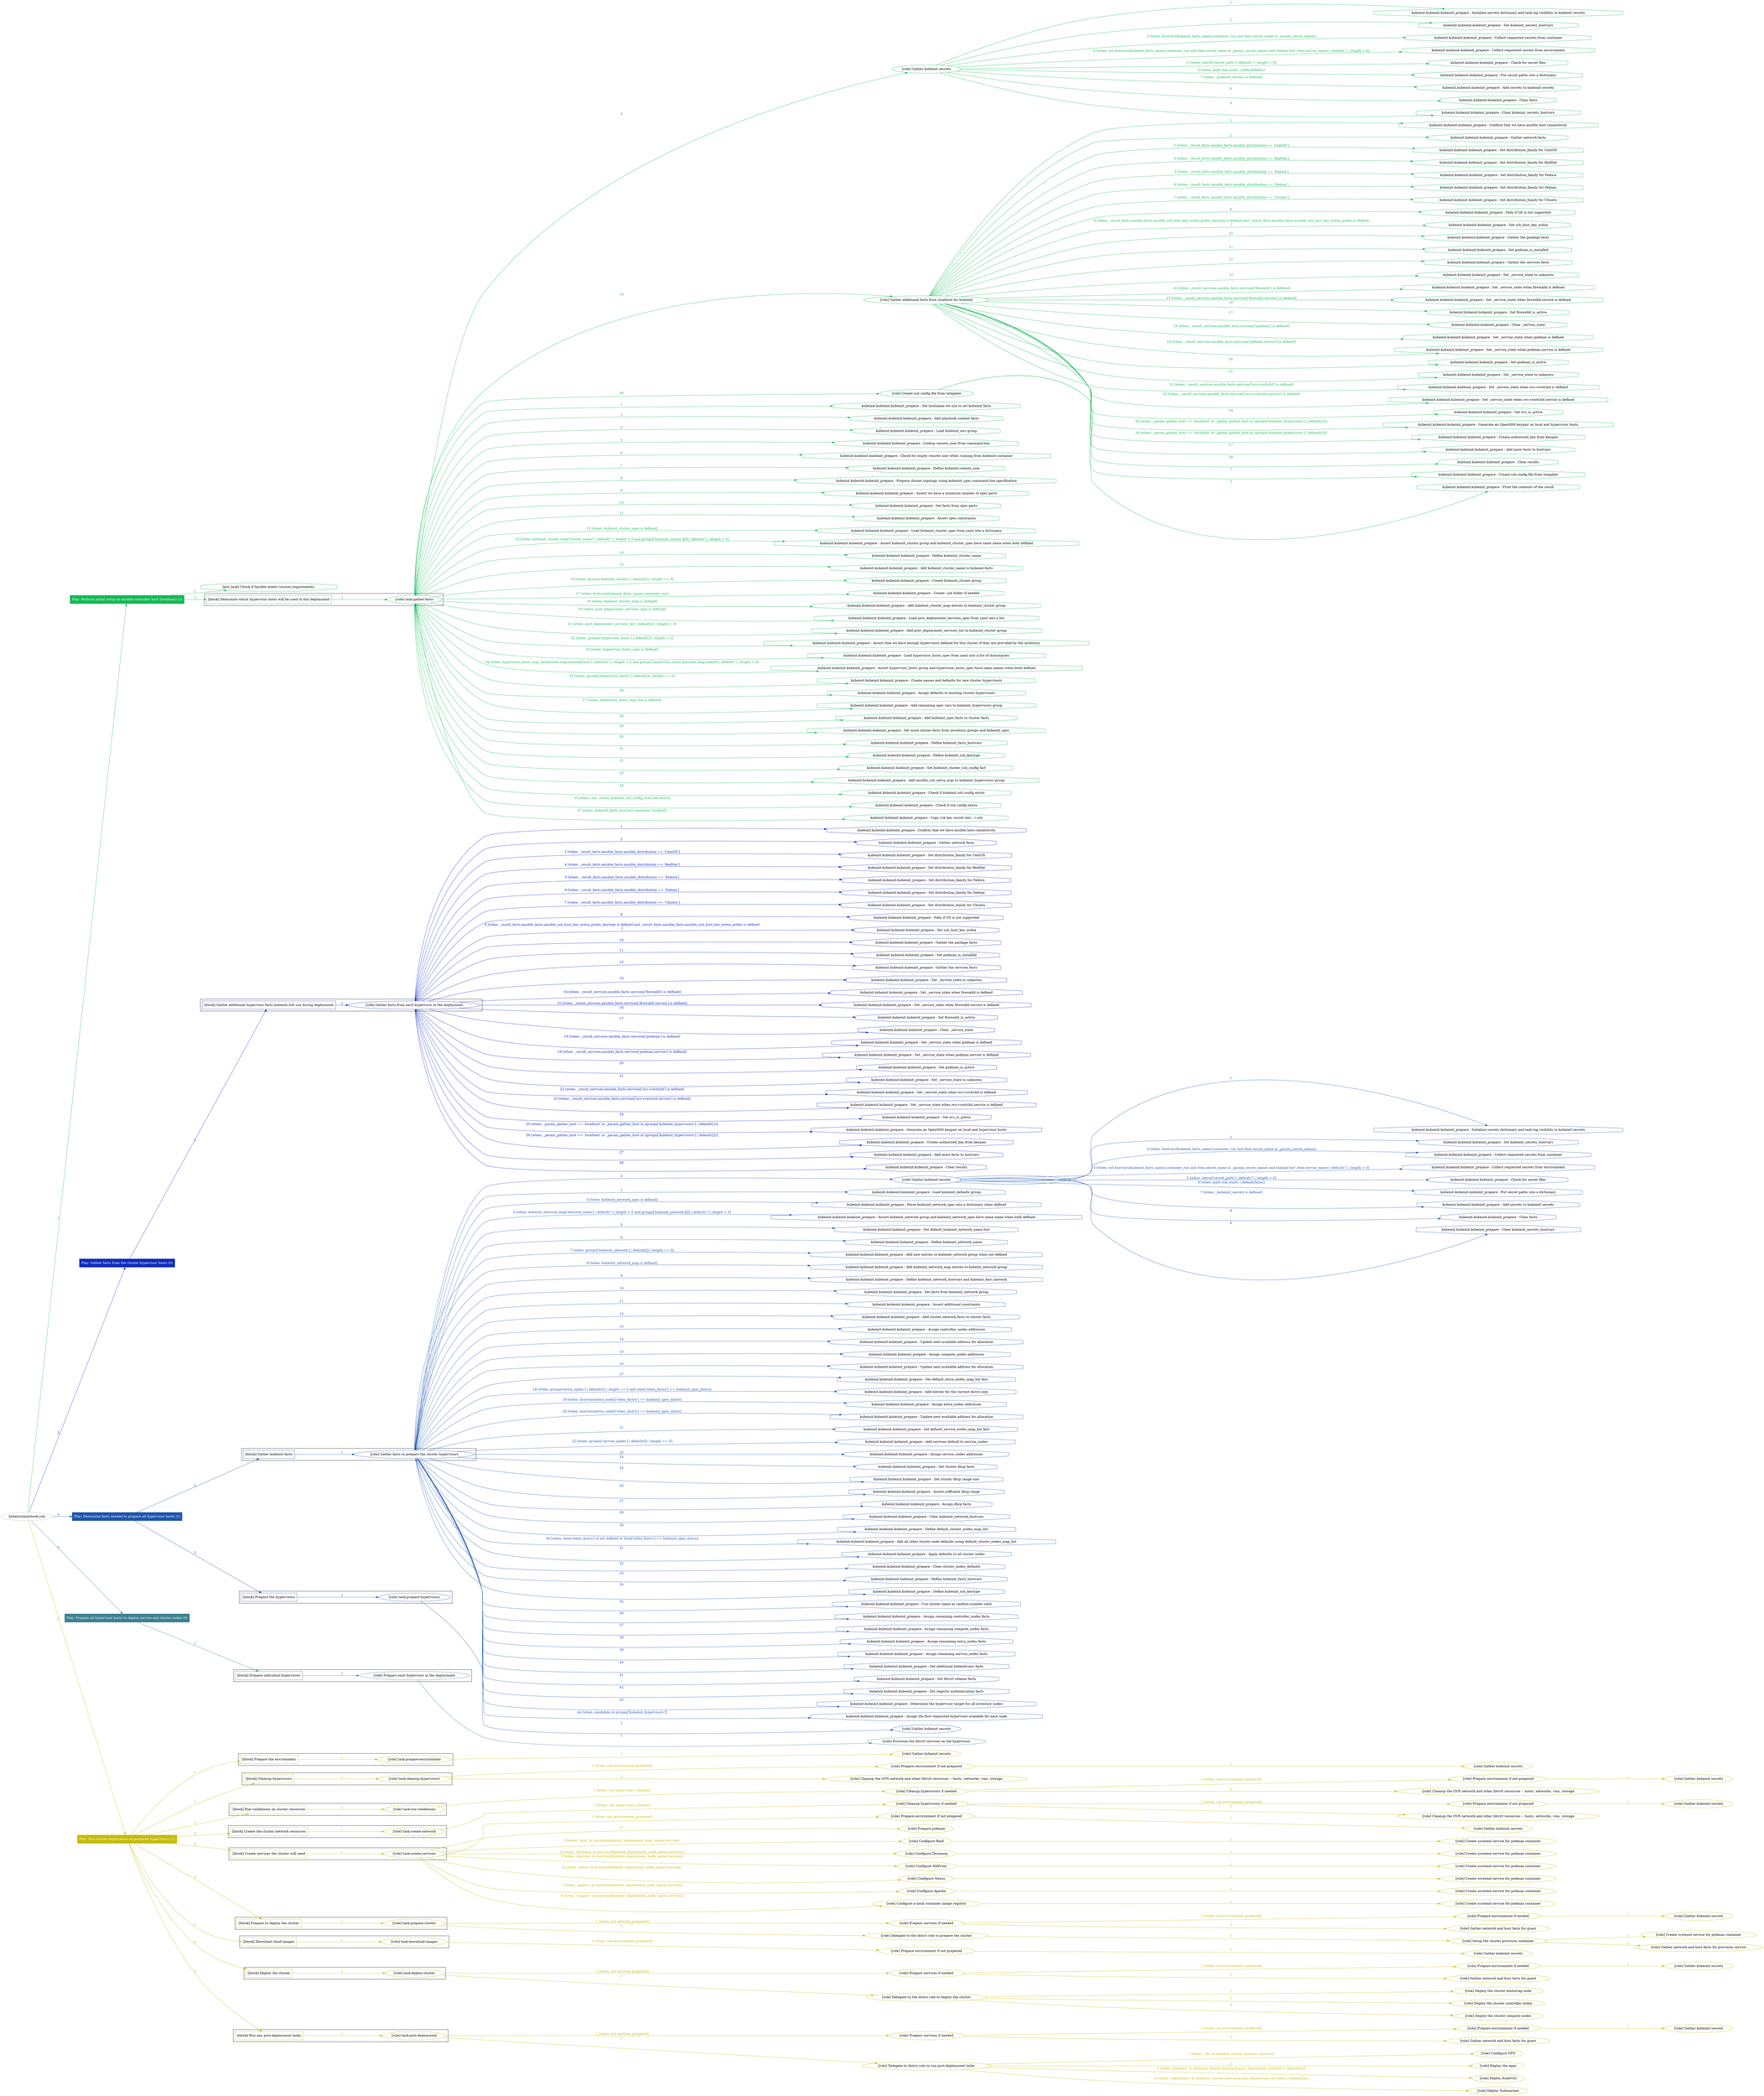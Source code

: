 digraph {
	graph [concentrate=true ordering=in rankdir=LR ratio=fill]
	edge [esep=5 sep=10]
	"kubeinit/playbook.yml" [URL="/home/runner/work/kubeinit/kubeinit/kubeinit/playbook.yml" id=playbook_468700fa style=dotted]
	play_c7a02c2c [label="Play: Perform initial setup on ansible-controller host (localhost) (1)" URL="/home/runner/work/kubeinit/kubeinit/kubeinit/playbook.yml" color="#14b856" fontcolor="#ffffff" id=play_c7a02c2c shape=box style=filled tooltip=localhost]
	"kubeinit/playbook.yml" -> play_c7a02c2c [label="1 " color="#14b856" fontcolor="#14b856" id=edge_be6b2ac3 labeltooltip="1 " tooltip="1 "]
	subgraph "Gather kubeinit secrets" {
		role_fad2dc2d [label="[role] Gather kubeinit secrets" URL="/home/runner/.ansible/collections/ansible_collections/kubeinit/kubeinit/roles/kubeinit_prepare/tasks/build_hypervisors_group.yml" color="#14b856" id=role_fad2dc2d tooltip="Gather kubeinit secrets"]
		task_d09c6228 [label="kubeinit.kubeinit.kubeinit_prepare : Initialize secrets dictionary and task log visibility in kubeinit secrets" URL="/home/runner/.ansible/collections/ansible_collections/kubeinit/kubeinit/roles/kubeinit_prepare/tasks/gather_kubeinit_secrets.yml" color="#14b856" id=task_d09c6228 shape=octagon tooltip="kubeinit.kubeinit.kubeinit_prepare : Initialize secrets dictionary and task log visibility in kubeinit secrets"]
		role_fad2dc2d -> task_d09c6228 [label="1 " color="#14b856" fontcolor="#14b856" id=edge_334c795d labeltooltip="1 " tooltip="1 "]
		task_62fa08fe [label="kubeinit.kubeinit.kubeinit_prepare : Set kubeinit_secrets_hostvars" URL="/home/runner/.ansible/collections/ansible_collections/kubeinit/kubeinit/roles/kubeinit_prepare/tasks/gather_kubeinit_secrets.yml" color="#14b856" id=task_62fa08fe shape=octagon tooltip="kubeinit.kubeinit.kubeinit_prepare : Set kubeinit_secrets_hostvars"]
		role_fad2dc2d -> task_62fa08fe [label="2 " color="#14b856" fontcolor="#14b856" id=edge_460cee52 labeltooltip="2 " tooltip="2 "]
		task_fca0f92a [label="kubeinit.kubeinit.kubeinit_prepare : Collect requested secrets from container" URL="/home/runner/.ansible/collections/ansible_collections/kubeinit/kubeinit/roles/kubeinit_prepare/tasks/gather_kubeinit_secrets.yml" color="#14b856" id=task_fca0f92a shape=octagon tooltip="kubeinit.kubeinit.kubeinit_prepare : Collect requested secrets from container"]
		role_fad2dc2d -> task_fca0f92a [label="3 [when: hostvars[kubeinit_facts_name].container_run and item.secret_name in _param_secret_names]" color="#14b856" fontcolor="#14b856" id=edge_df5ec453 labeltooltip="3 [when: hostvars[kubeinit_facts_name].container_run and item.secret_name in _param_secret_names]" tooltip="3 [when: hostvars[kubeinit_facts_name].container_run and item.secret_name in _param_secret_names]"]
		task_b33c666a [label="kubeinit.kubeinit.kubeinit_prepare : Collect requested secrets from environment" URL="/home/runner/.ansible/collections/ansible_collections/kubeinit/kubeinit/roles/kubeinit_prepare/tasks/gather_kubeinit_secrets.yml" color="#14b856" id=task_b33c666a shape=octagon tooltip="kubeinit.kubeinit.kubeinit_prepare : Collect requested secrets from environment"]
		role_fad2dc2d -> task_b33c666a [label="4 [when: not hostvars[kubeinit_facts_name].container_run and item.secret_name in _param_secret_names and lookup('env',item.envvar_name) | default('') | length > 0]" color="#14b856" fontcolor="#14b856" id=edge_68d5c6b6 labeltooltip="4 [when: not hostvars[kubeinit_facts_name].container_run and item.secret_name in _param_secret_names and lookup('env',item.envvar_name) | default('') | length > 0]" tooltip="4 [when: not hostvars[kubeinit_facts_name].container_run and item.secret_name in _param_secret_names and lookup('env',item.envvar_name) | default('') | length > 0]"]
		task_1e6bf3f6 [label="kubeinit.kubeinit.kubeinit_prepare : Check for secret files" URL="/home/runner/.ansible/collections/ansible_collections/kubeinit/kubeinit/roles/kubeinit_prepare/tasks/gather_kubeinit_secrets.yml" color="#14b856" id=task_1e6bf3f6 shape=octagon tooltip="kubeinit.kubeinit.kubeinit_prepare : Check for secret files"]
		role_fad2dc2d -> task_1e6bf3f6 [label="5 [when: secret['secret_path'] | default('') | length > 0]" color="#14b856" fontcolor="#14b856" id=edge_d97817eb labeltooltip="5 [when: secret['secret_path'] | default('') | length > 0]" tooltip="5 [when: secret['secret_path'] | default('') | length > 0]"]
		task_bcb39ed7 [label="kubeinit.kubeinit.kubeinit_prepare : Put secret paths into a dictionary" URL="/home/runner/.ansible/collections/ansible_collections/kubeinit/kubeinit/roles/kubeinit_prepare/tasks/gather_kubeinit_secrets.yml" color="#14b856" id=task_bcb39ed7 shape=octagon tooltip="kubeinit.kubeinit.kubeinit_prepare : Put secret paths into a dictionary"]
		role_fad2dc2d -> task_bcb39ed7 [label="6 [when: path.stat.exists | default(false)]" color="#14b856" fontcolor="#14b856" id=edge_8da777ef labeltooltip="6 [when: path.stat.exists | default(false)]" tooltip="6 [when: path.stat.exists | default(false)]"]
		task_900c61f0 [label="kubeinit.kubeinit.kubeinit_prepare : Add secrets to kubeinit secrets" URL="/home/runner/.ansible/collections/ansible_collections/kubeinit/kubeinit/roles/kubeinit_prepare/tasks/gather_kubeinit_secrets.yml" color="#14b856" id=task_900c61f0 shape=octagon tooltip="kubeinit.kubeinit.kubeinit_prepare : Add secrets to kubeinit secrets"]
		role_fad2dc2d -> task_900c61f0 [label="7 [when: _kubeinit_secrets is defined]" color="#14b856" fontcolor="#14b856" id=edge_dd52eaa1 labeltooltip="7 [when: _kubeinit_secrets is defined]" tooltip="7 [when: _kubeinit_secrets is defined]"]
		task_585d8881 [label="kubeinit.kubeinit.kubeinit_prepare : Clear facts" URL="/home/runner/.ansible/collections/ansible_collections/kubeinit/kubeinit/roles/kubeinit_prepare/tasks/gather_kubeinit_secrets.yml" color="#14b856" id=task_585d8881 shape=octagon tooltip="kubeinit.kubeinit.kubeinit_prepare : Clear facts"]
		role_fad2dc2d -> task_585d8881 [label="8 " color="#14b856" fontcolor="#14b856" id=edge_8c8c834a labeltooltip="8 " tooltip="8 "]
		task_f7253f7d [label="kubeinit.kubeinit.kubeinit_prepare : Clear kubeinit_secrets_hostvars" URL="/home/runner/.ansible/collections/ansible_collections/kubeinit/kubeinit/roles/kubeinit_prepare/tasks/gather_kubeinit_secrets.yml" color="#14b856" id=task_f7253f7d shape=octagon tooltip="kubeinit.kubeinit.kubeinit_prepare : Clear kubeinit_secrets_hostvars"]
		role_fad2dc2d -> task_f7253f7d [label="9 " color="#14b856" fontcolor="#14b856" id=edge_6950f830 labeltooltip="9 " tooltip="9 "]
	}
	subgraph "Gather additional facts from localhost for kubeinit" {
		role_ffe618da [label="[role] Gather additional facts from localhost for kubeinit" URL="/home/runner/.ansible/collections/ansible_collections/kubeinit/kubeinit/roles/kubeinit_prepare/tasks/build_hypervisors_group.yml" color="#14b856" id=role_ffe618da tooltip="Gather additional facts from localhost for kubeinit"]
		task_d7426b80 [label="kubeinit.kubeinit.kubeinit_prepare : Confirm that we have ansible host connectivity" URL="/home/runner/.ansible/collections/ansible_collections/kubeinit/kubeinit/roles/kubeinit_prepare/tasks/gather_host_facts.yml" color="#14b856" id=task_d7426b80 shape=octagon tooltip="kubeinit.kubeinit.kubeinit_prepare : Confirm that we have ansible host connectivity"]
		role_ffe618da -> task_d7426b80 [label="1 " color="#14b856" fontcolor="#14b856" id=edge_2dd072f0 labeltooltip="1 " tooltip="1 "]
		task_2bb1368e [label="kubeinit.kubeinit.kubeinit_prepare : Gather network facts" URL="/home/runner/.ansible/collections/ansible_collections/kubeinit/kubeinit/roles/kubeinit_prepare/tasks/gather_host_facts.yml" color="#14b856" id=task_2bb1368e shape=octagon tooltip="kubeinit.kubeinit.kubeinit_prepare : Gather network facts"]
		role_ffe618da -> task_2bb1368e [label="2 " color="#14b856" fontcolor="#14b856" id=edge_ed8e86bf labeltooltip="2 " tooltip="2 "]
		task_e7397e25 [label="kubeinit.kubeinit.kubeinit_prepare : Set distribution_family for CentOS" URL="/home/runner/.ansible/collections/ansible_collections/kubeinit/kubeinit/roles/kubeinit_prepare/tasks/gather_host_facts.yml" color="#14b856" id=task_e7397e25 shape=octagon tooltip="kubeinit.kubeinit.kubeinit_prepare : Set distribution_family for CentOS"]
		role_ffe618da -> task_e7397e25 [label="3 [when: _result_facts.ansible_facts.ansible_distribution == 'CentOS']" color="#14b856" fontcolor="#14b856" id=edge_a78a82d9 labeltooltip="3 [when: _result_facts.ansible_facts.ansible_distribution == 'CentOS']" tooltip="3 [when: _result_facts.ansible_facts.ansible_distribution == 'CentOS']"]
		task_e04cbc27 [label="kubeinit.kubeinit.kubeinit_prepare : Set distribution_family for RedHat" URL="/home/runner/.ansible/collections/ansible_collections/kubeinit/kubeinit/roles/kubeinit_prepare/tasks/gather_host_facts.yml" color="#14b856" id=task_e04cbc27 shape=octagon tooltip="kubeinit.kubeinit.kubeinit_prepare : Set distribution_family for RedHat"]
		role_ffe618da -> task_e04cbc27 [label="4 [when: _result_facts.ansible_facts.ansible_distribution == 'RedHat']" color="#14b856" fontcolor="#14b856" id=edge_1701c418 labeltooltip="4 [when: _result_facts.ansible_facts.ansible_distribution == 'RedHat']" tooltip="4 [when: _result_facts.ansible_facts.ansible_distribution == 'RedHat']"]
		task_dcfc48e3 [label="kubeinit.kubeinit.kubeinit_prepare : Set distribution_family for Fedora" URL="/home/runner/.ansible/collections/ansible_collections/kubeinit/kubeinit/roles/kubeinit_prepare/tasks/gather_host_facts.yml" color="#14b856" id=task_dcfc48e3 shape=octagon tooltip="kubeinit.kubeinit.kubeinit_prepare : Set distribution_family for Fedora"]
		role_ffe618da -> task_dcfc48e3 [label="5 [when: _result_facts.ansible_facts.ansible_distribution == 'Fedora']" color="#14b856" fontcolor="#14b856" id=edge_84313ea0 labeltooltip="5 [when: _result_facts.ansible_facts.ansible_distribution == 'Fedora']" tooltip="5 [when: _result_facts.ansible_facts.ansible_distribution == 'Fedora']"]
		task_99dc81df [label="kubeinit.kubeinit.kubeinit_prepare : Set distribution_family for Debian" URL="/home/runner/.ansible/collections/ansible_collections/kubeinit/kubeinit/roles/kubeinit_prepare/tasks/gather_host_facts.yml" color="#14b856" id=task_99dc81df shape=octagon tooltip="kubeinit.kubeinit.kubeinit_prepare : Set distribution_family for Debian"]
		role_ffe618da -> task_99dc81df [label="6 [when: _result_facts.ansible_facts.ansible_distribution == 'Debian']" color="#14b856" fontcolor="#14b856" id=edge_4f136a58 labeltooltip="6 [when: _result_facts.ansible_facts.ansible_distribution == 'Debian']" tooltip="6 [when: _result_facts.ansible_facts.ansible_distribution == 'Debian']"]
		task_5cea9503 [label="kubeinit.kubeinit.kubeinit_prepare : Set distribution_family for Ubuntu" URL="/home/runner/.ansible/collections/ansible_collections/kubeinit/kubeinit/roles/kubeinit_prepare/tasks/gather_host_facts.yml" color="#14b856" id=task_5cea9503 shape=octagon tooltip="kubeinit.kubeinit.kubeinit_prepare : Set distribution_family for Ubuntu"]
		role_ffe618da -> task_5cea9503 [label="7 [when: _result_facts.ansible_facts.ansible_distribution == 'Ubuntu']" color="#14b856" fontcolor="#14b856" id=edge_71067e25 labeltooltip="7 [when: _result_facts.ansible_facts.ansible_distribution == 'Ubuntu']" tooltip="7 [when: _result_facts.ansible_facts.ansible_distribution == 'Ubuntu']"]
		task_d4b55ffc [label="kubeinit.kubeinit.kubeinit_prepare : Fails if OS is not supported" URL="/home/runner/.ansible/collections/ansible_collections/kubeinit/kubeinit/roles/kubeinit_prepare/tasks/gather_host_facts.yml" color="#14b856" id=task_d4b55ffc shape=octagon tooltip="kubeinit.kubeinit.kubeinit_prepare : Fails if OS is not supported"]
		role_ffe618da -> task_d4b55ffc [label="8 " color="#14b856" fontcolor="#14b856" id=edge_f910436a labeltooltip="8 " tooltip="8 "]
		task_d7e39809 [label="kubeinit.kubeinit.kubeinit_prepare : Set ssh_host_key_ecdsa" URL="/home/runner/.ansible/collections/ansible_collections/kubeinit/kubeinit/roles/kubeinit_prepare/tasks/gather_host_facts.yml" color="#14b856" id=task_d7e39809 shape=octagon tooltip="kubeinit.kubeinit.kubeinit_prepare : Set ssh_host_key_ecdsa"]
		role_ffe618da -> task_d7e39809 [label="9 [when: _result_facts.ansible_facts.ansible_ssh_host_key_ecdsa_public_keytype is defined and _result_facts.ansible_facts.ansible_ssh_host_key_ecdsa_public is defined
]" color="#14b856" fontcolor="#14b856" id=edge_b3eaa329 labeltooltip="9 [when: _result_facts.ansible_facts.ansible_ssh_host_key_ecdsa_public_keytype is defined and _result_facts.ansible_facts.ansible_ssh_host_key_ecdsa_public is defined
]" tooltip="9 [when: _result_facts.ansible_facts.ansible_ssh_host_key_ecdsa_public_keytype is defined and _result_facts.ansible_facts.ansible_ssh_host_key_ecdsa_public is defined
]"]
		task_729b24fc [label="kubeinit.kubeinit.kubeinit_prepare : Gather the package facts" URL="/home/runner/.ansible/collections/ansible_collections/kubeinit/kubeinit/roles/kubeinit_prepare/tasks/gather_host_facts.yml" color="#14b856" id=task_729b24fc shape=octagon tooltip="kubeinit.kubeinit.kubeinit_prepare : Gather the package facts"]
		role_ffe618da -> task_729b24fc [label="10 " color="#14b856" fontcolor="#14b856" id=edge_a6200f83 labeltooltip="10 " tooltip="10 "]
		task_a38c5610 [label="kubeinit.kubeinit.kubeinit_prepare : Set podman_is_installed" URL="/home/runner/.ansible/collections/ansible_collections/kubeinit/kubeinit/roles/kubeinit_prepare/tasks/gather_host_facts.yml" color="#14b856" id=task_a38c5610 shape=octagon tooltip="kubeinit.kubeinit.kubeinit_prepare : Set podman_is_installed"]
		role_ffe618da -> task_a38c5610 [label="11 " color="#14b856" fontcolor="#14b856" id=edge_e15c4b93 labeltooltip="11 " tooltip="11 "]
		task_00475038 [label="kubeinit.kubeinit.kubeinit_prepare : Gather the services facts" URL="/home/runner/.ansible/collections/ansible_collections/kubeinit/kubeinit/roles/kubeinit_prepare/tasks/gather_host_facts.yml" color="#14b856" id=task_00475038 shape=octagon tooltip="kubeinit.kubeinit.kubeinit_prepare : Gather the services facts"]
		role_ffe618da -> task_00475038 [label="12 " color="#14b856" fontcolor="#14b856" id=edge_b42b64de labeltooltip="12 " tooltip="12 "]
		task_c26a0028 [label="kubeinit.kubeinit.kubeinit_prepare : Set _service_state to unknown" URL="/home/runner/.ansible/collections/ansible_collections/kubeinit/kubeinit/roles/kubeinit_prepare/tasks/gather_host_facts.yml" color="#14b856" id=task_c26a0028 shape=octagon tooltip="kubeinit.kubeinit.kubeinit_prepare : Set _service_state to unknown"]
		role_ffe618da -> task_c26a0028 [label="13 " color="#14b856" fontcolor="#14b856" id=edge_816f9bbd labeltooltip="13 " tooltip="13 "]
		task_c9702454 [label="kubeinit.kubeinit.kubeinit_prepare : Set _service_state when firewalld is defined" URL="/home/runner/.ansible/collections/ansible_collections/kubeinit/kubeinit/roles/kubeinit_prepare/tasks/gather_host_facts.yml" color="#14b856" id=task_c9702454 shape=octagon tooltip="kubeinit.kubeinit.kubeinit_prepare : Set _service_state when firewalld is defined"]
		role_ffe618da -> task_c9702454 [label="14 [when: _result_services.ansible_facts.services['firewalld'] is defined]" color="#14b856" fontcolor="#14b856" id=edge_165df2fa labeltooltip="14 [when: _result_services.ansible_facts.services['firewalld'] is defined]" tooltip="14 [when: _result_services.ansible_facts.services['firewalld'] is defined]"]
		task_69135e1c [label="kubeinit.kubeinit.kubeinit_prepare : Set _service_state when firewalld.service is defined" URL="/home/runner/.ansible/collections/ansible_collections/kubeinit/kubeinit/roles/kubeinit_prepare/tasks/gather_host_facts.yml" color="#14b856" id=task_69135e1c shape=octagon tooltip="kubeinit.kubeinit.kubeinit_prepare : Set _service_state when firewalld.service is defined"]
		role_ffe618da -> task_69135e1c [label="15 [when: _result_services.ansible_facts.services['firewalld.service'] is defined]" color="#14b856" fontcolor="#14b856" id=edge_bc5ec5c8 labeltooltip="15 [when: _result_services.ansible_facts.services['firewalld.service'] is defined]" tooltip="15 [when: _result_services.ansible_facts.services['firewalld.service'] is defined]"]
		task_d6939d54 [label="kubeinit.kubeinit.kubeinit_prepare : Set firewalld_is_active" URL="/home/runner/.ansible/collections/ansible_collections/kubeinit/kubeinit/roles/kubeinit_prepare/tasks/gather_host_facts.yml" color="#14b856" id=task_d6939d54 shape=octagon tooltip="kubeinit.kubeinit.kubeinit_prepare : Set firewalld_is_active"]
		role_ffe618da -> task_d6939d54 [label="16 " color="#14b856" fontcolor="#14b856" id=edge_ade84b5d labeltooltip="16 " tooltip="16 "]
		task_60e45400 [label="kubeinit.kubeinit.kubeinit_prepare : Clear _service_state" URL="/home/runner/.ansible/collections/ansible_collections/kubeinit/kubeinit/roles/kubeinit_prepare/tasks/gather_host_facts.yml" color="#14b856" id=task_60e45400 shape=octagon tooltip="kubeinit.kubeinit.kubeinit_prepare : Clear _service_state"]
		role_ffe618da -> task_60e45400 [label="17 " color="#14b856" fontcolor="#14b856" id=edge_6e850482 labeltooltip="17 " tooltip="17 "]
		task_3fcfd5c5 [label="kubeinit.kubeinit.kubeinit_prepare : Set _service_state when podman is defined" URL="/home/runner/.ansible/collections/ansible_collections/kubeinit/kubeinit/roles/kubeinit_prepare/tasks/gather_host_facts.yml" color="#14b856" id=task_3fcfd5c5 shape=octagon tooltip="kubeinit.kubeinit.kubeinit_prepare : Set _service_state when podman is defined"]
		role_ffe618da -> task_3fcfd5c5 [label="18 [when: _result_services.ansible_facts.services['podman'] is defined]" color="#14b856" fontcolor="#14b856" id=edge_5ca525df labeltooltip="18 [when: _result_services.ansible_facts.services['podman'] is defined]" tooltip="18 [when: _result_services.ansible_facts.services['podman'] is defined]"]
		task_c0a28878 [label="kubeinit.kubeinit.kubeinit_prepare : Set _service_state when podman.service is defined" URL="/home/runner/.ansible/collections/ansible_collections/kubeinit/kubeinit/roles/kubeinit_prepare/tasks/gather_host_facts.yml" color="#14b856" id=task_c0a28878 shape=octagon tooltip="kubeinit.kubeinit.kubeinit_prepare : Set _service_state when podman.service is defined"]
		role_ffe618da -> task_c0a28878 [label="19 [when: _result_services.ansible_facts.services['podman.service'] is defined]" color="#14b856" fontcolor="#14b856" id=edge_cf6b62d0 labeltooltip="19 [when: _result_services.ansible_facts.services['podman.service'] is defined]" tooltip="19 [when: _result_services.ansible_facts.services['podman.service'] is defined]"]
		task_588f87f0 [label="kubeinit.kubeinit.kubeinit_prepare : Set podman_is_active" URL="/home/runner/.ansible/collections/ansible_collections/kubeinit/kubeinit/roles/kubeinit_prepare/tasks/gather_host_facts.yml" color="#14b856" id=task_588f87f0 shape=octagon tooltip="kubeinit.kubeinit.kubeinit_prepare : Set podman_is_active"]
		role_ffe618da -> task_588f87f0 [label="20 " color="#14b856" fontcolor="#14b856" id=edge_32efb75f labeltooltip="20 " tooltip="20 "]
		task_239d0d2f [label="kubeinit.kubeinit.kubeinit_prepare : Set _service_state to unknown" URL="/home/runner/.ansible/collections/ansible_collections/kubeinit/kubeinit/roles/kubeinit_prepare/tasks/gather_host_facts.yml" color="#14b856" id=task_239d0d2f shape=octagon tooltip="kubeinit.kubeinit.kubeinit_prepare : Set _service_state to unknown"]
		role_ffe618da -> task_239d0d2f [label="21 " color="#14b856" fontcolor="#14b856" id=edge_aa966e41 labeltooltip="21 " tooltip="21 "]
		task_dc14fd6c [label="kubeinit.kubeinit.kubeinit_prepare : Set _service_state when ovs-vswitchd is defined" URL="/home/runner/.ansible/collections/ansible_collections/kubeinit/kubeinit/roles/kubeinit_prepare/tasks/gather_host_facts.yml" color="#14b856" id=task_dc14fd6c shape=octagon tooltip="kubeinit.kubeinit.kubeinit_prepare : Set _service_state when ovs-vswitchd is defined"]
		role_ffe618da -> task_dc14fd6c [label="22 [when: _result_services.ansible_facts.services['ovs-vswitchd'] is defined]" color="#14b856" fontcolor="#14b856" id=edge_982a5c00 labeltooltip="22 [when: _result_services.ansible_facts.services['ovs-vswitchd'] is defined]" tooltip="22 [when: _result_services.ansible_facts.services['ovs-vswitchd'] is defined]"]
		task_9461a41f [label="kubeinit.kubeinit.kubeinit_prepare : Set _service_state when ovs-vswitchd.service is defined" URL="/home/runner/.ansible/collections/ansible_collections/kubeinit/kubeinit/roles/kubeinit_prepare/tasks/gather_host_facts.yml" color="#14b856" id=task_9461a41f shape=octagon tooltip="kubeinit.kubeinit.kubeinit_prepare : Set _service_state when ovs-vswitchd.service is defined"]
		role_ffe618da -> task_9461a41f [label="23 [when: _result_services.ansible_facts.services['ovs-vswitchd.service'] is defined]" color="#14b856" fontcolor="#14b856" id=edge_13d04954 labeltooltip="23 [when: _result_services.ansible_facts.services['ovs-vswitchd.service'] is defined]" tooltip="23 [when: _result_services.ansible_facts.services['ovs-vswitchd.service'] is defined]"]
		task_516e5009 [label="kubeinit.kubeinit.kubeinit_prepare : Set ovs_is_active" URL="/home/runner/.ansible/collections/ansible_collections/kubeinit/kubeinit/roles/kubeinit_prepare/tasks/gather_host_facts.yml" color="#14b856" id=task_516e5009 shape=octagon tooltip="kubeinit.kubeinit.kubeinit_prepare : Set ovs_is_active"]
		role_ffe618da -> task_516e5009 [label="24 " color="#14b856" fontcolor="#14b856" id=edge_f583d19a labeltooltip="24 " tooltip="24 "]
		task_1b683f00 [label="kubeinit.kubeinit.kubeinit_prepare : Generate an OpenSSH keypair on local and hypervisor hosts" URL="/home/runner/.ansible/collections/ansible_collections/kubeinit/kubeinit/roles/kubeinit_prepare/tasks/gather_host_facts.yml" color="#14b856" id=task_1b683f00 shape=octagon tooltip="kubeinit.kubeinit.kubeinit_prepare : Generate an OpenSSH keypair on local and hypervisor hosts"]
		role_ffe618da -> task_1b683f00 [label="25 [when: _param_gather_host == 'localhost' or _param_gather_host in (groups['kubeinit_hypervisors'] | default([]))]" color="#14b856" fontcolor="#14b856" id=edge_63da2870 labeltooltip="25 [when: _param_gather_host == 'localhost' or _param_gather_host in (groups['kubeinit_hypervisors'] | default([]))]" tooltip="25 [when: _param_gather_host == 'localhost' or _param_gather_host in (groups['kubeinit_hypervisors'] | default([]))]"]
		task_ba4180be [label="kubeinit.kubeinit.kubeinit_prepare : Create authorized_key from keypair" URL="/home/runner/.ansible/collections/ansible_collections/kubeinit/kubeinit/roles/kubeinit_prepare/tasks/gather_host_facts.yml" color="#14b856" id=task_ba4180be shape=octagon tooltip="kubeinit.kubeinit.kubeinit_prepare : Create authorized_key from keypair"]
		role_ffe618da -> task_ba4180be [label="26 [when: _param_gather_host == 'localhost' or _param_gather_host in (groups['kubeinit_hypervisors'] | default([]))]" color="#14b856" fontcolor="#14b856" id=edge_930730cf labeltooltip="26 [when: _param_gather_host == 'localhost' or _param_gather_host in (groups['kubeinit_hypervisors'] | default([]))]" tooltip="26 [when: _param_gather_host == 'localhost' or _param_gather_host in (groups['kubeinit_hypervisors'] | default([]))]"]
		task_92fe993d [label="kubeinit.kubeinit.kubeinit_prepare : Add more facts to hostvars" URL="/home/runner/.ansible/collections/ansible_collections/kubeinit/kubeinit/roles/kubeinit_prepare/tasks/gather_host_facts.yml" color="#14b856" id=task_92fe993d shape=octagon tooltip="kubeinit.kubeinit.kubeinit_prepare : Add more facts to hostvars"]
		role_ffe618da -> task_92fe993d [label="27 " color="#14b856" fontcolor="#14b856" id=edge_7c9287d8 labeltooltip="27 " tooltip="27 "]
		task_5d282761 [label="kubeinit.kubeinit.kubeinit_prepare : Clear results" URL="/home/runner/.ansible/collections/ansible_collections/kubeinit/kubeinit/roles/kubeinit_prepare/tasks/gather_host_facts.yml" color="#14b856" id=task_5d282761 shape=octagon tooltip="kubeinit.kubeinit.kubeinit_prepare : Clear results"]
		role_ffe618da -> task_5d282761 [label="28 " color="#14b856" fontcolor="#14b856" id=edge_0519e7e7 labeltooltip="28 " tooltip="28 "]
	}
	subgraph "Create ssh config file from template" {
		role_a15588b6 [label="[role] Create ssh config file from template" URL="/home/runner/.ansible/collections/ansible_collections/kubeinit/kubeinit/roles/kubeinit_prepare/tasks/build_hypervisors_group.yml" color="#14b856" id=role_a15588b6 tooltip="Create ssh config file from template"]
		task_a3016722 [label="kubeinit.kubeinit.kubeinit_prepare : Create ssh config file from template" URL="/home/runner/.ansible/collections/ansible_collections/kubeinit/kubeinit/roles/kubeinit_prepare/tasks/create_host_ssh_config.yml" color="#14b856" id=task_a3016722 shape=octagon tooltip="kubeinit.kubeinit.kubeinit_prepare : Create ssh config file from template"]
		role_a15588b6 -> task_a3016722 [label="1 " color="#14b856" fontcolor="#14b856" id=edge_6a183c3e labeltooltip="1 " tooltip="1 "]
		task_82af5ab9 [label="kubeinit.kubeinit.kubeinit_prepare : Print the contents of the result" URL="/home/runner/.ansible/collections/ansible_collections/kubeinit/kubeinit/roles/kubeinit_prepare/tasks/create_host_ssh_config.yml" color="#14b856" id=task_82af5ab9 shape=octagon tooltip="kubeinit.kubeinit.kubeinit_prepare : Print the contents of the result"]
		role_a15588b6 -> task_82af5ab9 [label="2 " color="#14b856" fontcolor="#14b856" id=edge_7f9ac6de labeltooltip="2 " tooltip="2 "]
	}
	subgraph "task-gather-facts" {
		role_72a8207e [label="[role] task-gather-facts" URL="/home/runner/work/kubeinit/kubeinit/kubeinit/playbook.yml" color="#14b856" id=role_72a8207e tooltip="task-gather-facts"]
		task_2249d8d4 [label="kubeinit.kubeinit.kubeinit_prepare : Set hostname we use to set kubeinit facts" URL="/home/runner/.ansible/collections/ansible_collections/kubeinit/kubeinit/roles/kubeinit_prepare/tasks/build_hypervisors_group.yml" color="#14b856" id=task_2249d8d4 shape=octagon tooltip="kubeinit.kubeinit.kubeinit_prepare : Set hostname we use to set kubeinit facts"]
		role_72a8207e -> task_2249d8d4 [label="1 " color="#14b856" fontcolor="#14b856" id=edge_81013809 labeltooltip="1 " tooltip="1 "]
		task_37df047a [label="kubeinit.kubeinit.kubeinit_prepare : Add playbook context facts" URL="/home/runner/.ansible/collections/ansible_collections/kubeinit/kubeinit/roles/kubeinit_prepare/tasks/build_hypervisors_group.yml" color="#14b856" id=task_37df047a shape=octagon tooltip="kubeinit.kubeinit.kubeinit_prepare : Add playbook context facts"]
		role_72a8207e -> task_37df047a [label="2 " color="#14b856" fontcolor="#14b856" id=edge_2a17df04 labeltooltip="2 " tooltip="2 "]
		task_d129be78 [label="kubeinit.kubeinit.kubeinit_prepare : Load kubeinit_env group" URL="/home/runner/.ansible/collections/ansible_collections/kubeinit/kubeinit/roles/kubeinit_prepare/tasks/build_hypervisors_group.yml" color="#14b856" id=task_d129be78 shape=octagon tooltip="kubeinit.kubeinit.kubeinit_prepare : Load kubeinit_env group"]
		role_72a8207e -> task_d129be78 [label="3 " color="#14b856" fontcolor="#14b856" id=edge_1feb5620 labeltooltip="3 " tooltip="3 "]
		role_72a8207e -> role_fad2dc2d [label="4 " color="#14b856" fontcolor="#14b856" id=edge_02f87f3e labeltooltip="4 " tooltip="4 "]
		task_5143d15c [label="kubeinit.kubeinit.kubeinit_prepare : Lookup remote_user from command-line" URL="/home/runner/.ansible/collections/ansible_collections/kubeinit/kubeinit/roles/kubeinit_prepare/tasks/build_hypervisors_group.yml" color="#14b856" id=task_5143d15c shape=octagon tooltip="kubeinit.kubeinit.kubeinit_prepare : Lookup remote_user from command-line"]
		role_72a8207e -> task_5143d15c [label="5 " color="#14b856" fontcolor="#14b856" id=edge_6cf4f8fb labeltooltip="5 " tooltip="5 "]
		task_0652c460 [label="kubeinit.kubeinit.kubeinit_prepare : Check for empty remote user when running from kubeinit container" URL="/home/runner/.ansible/collections/ansible_collections/kubeinit/kubeinit/roles/kubeinit_prepare/tasks/build_hypervisors_group.yml" color="#14b856" id=task_0652c460 shape=octagon tooltip="kubeinit.kubeinit.kubeinit_prepare : Check for empty remote user when running from kubeinit container"]
		role_72a8207e -> task_0652c460 [label="6 " color="#14b856" fontcolor="#14b856" id=edge_6e6f8925 labeltooltip="6 " tooltip="6 "]
		task_76dc4631 [label="kubeinit.kubeinit.kubeinit_prepare : Define kubeinit remote_user" URL="/home/runner/.ansible/collections/ansible_collections/kubeinit/kubeinit/roles/kubeinit_prepare/tasks/build_hypervisors_group.yml" color="#14b856" id=task_76dc4631 shape=octagon tooltip="kubeinit.kubeinit.kubeinit_prepare : Define kubeinit remote_user"]
		role_72a8207e -> task_76dc4631 [label="7 " color="#14b856" fontcolor="#14b856" id=edge_46b7fad1 labeltooltip="7 " tooltip="7 "]
		task_c0c5b534 [label="kubeinit.kubeinit.kubeinit_prepare : Prepare cluster topology using kubeinit_spec command-line specification" URL="/home/runner/.ansible/collections/ansible_collections/kubeinit/kubeinit/roles/kubeinit_prepare/tasks/build_hypervisors_group.yml" color="#14b856" id=task_c0c5b534 shape=octagon tooltip="kubeinit.kubeinit.kubeinit_prepare : Prepare cluster topology using kubeinit_spec command-line specification"]
		role_72a8207e -> task_c0c5b534 [label="8 " color="#14b856" fontcolor="#14b856" id=edge_c033dd89 labeltooltip="8 " tooltip="8 "]
		task_5c131b09 [label="kubeinit.kubeinit.kubeinit_prepare : Assert we have a minimum number of spec parts" URL="/home/runner/.ansible/collections/ansible_collections/kubeinit/kubeinit/roles/kubeinit_prepare/tasks/build_hypervisors_group.yml" color="#14b856" id=task_5c131b09 shape=octagon tooltip="kubeinit.kubeinit.kubeinit_prepare : Assert we have a minimum number of spec parts"]
		role_72a8207e -> task_5c131b09 [label="9 " color="#14b856" fontcolor="#14b856" id=edge_7468a778 labeltooltip="9 " tooltip="9 "]
		task_e3864dce [label="kubeinit.kubeinit.kubeinit_prepare : Set facts from spec parts" URL="/home/runner/.ansible/collections/ansible_collections/kubeinit/kubeinit/roles/kubeinit_prepare/tasks/build_hypervisors_group.yml" color="#14b856" id=task_e3864dce shape=octagon tooltip="kubeinit.kubeinit.kubeinit_prepare : Set facts from spec parts"]
		role_72a8207e -> task_e3864dce [label="10 " color="#14b856" fontcolor="#14b856" id=edge_4288f392 labeltooltip="10 " tooltip="10 "]
		task_4bc89749 [label="kubeinit.kubeinit.kubeinit_prepare : Assert spec constraints" URL="/home/runner/.ansible/collections/ansible_collections/kubeinit/kubeinit/roles/kubeinit_prepare/tasks/build_hypervisors_group.yml" color="#14b856" id=task_4bc89749 shape=octagon tooltip="kubeinit.kubeinit.kubeinit_prepare : Assert spec constraints"]
		role_72a8207e -> task_4bc89749 [label="11 " color="#14b856" fontcolor="#14b856" id=edge_b42a48a9 labeltooltip="11 " tooltip="11 "]
		task_9cf16cbb [label="kubeinit.kubeinit.kubeinit_prepare : Load kubeinit_cluster_spec from yaml into a dictionary" URL="/home/runner/.ansible/collections/ansible_collections/kubeinit/kubeinit/roles/kubeinit_prepare/tasks/build_hypervisors_group.yml" color="#14b856" id=task_9cf16cbb shape=octagon tooltip="kubeinit.kubeinit.kubeinit_prepare : Load kubeinit_cluster_spec from yaml into a dictionary"]
		role_72a8207e -> task_9cf16cbb [label="12 [when: kubeinit_cluster_spec is defined]" color="#14b856" fontcolor="#14b856" id=edge_aabc52ff labeltooltip="12 [when: kubeinit_cluster_spec is defined]" tooltip="12 [when: kubeinit_cluster_spec is defined]"]
		task_32d1f782 [label="kubeinit.kubeinit.kubeinit_prepare : Assert kubeinit_cluster group and kubeinit_cluster_spec have same name when both defined" URL="/home/runner/.ansible/collections/ansible_collections/kubeinit/kubeinit/roles/kubeinit_prepare/tasks/build_hypervisors_group.yml" color="#14b856" id=task_32d1f782 shape=octagon tooltip="kubeinit.kubeinit.kubeinit_prepare : Assert kubeinit_cluster group and kubeinit_cluster_spec have same name when both defined"]
		role_72a8207e -> task_32d1f782 [label="13 [when: kubeinit_cluster_map['cluster_name'] | default('') | length > 0 and groups['kubeinit_cluster'][0] | default('') | length > 0]" color="#14b856" fontcolor="#14b856" id=edge_3b712bf3 labeltooltip="13 [when: kubeinit_cluster_map['cluster_name'] | default('') | length > 0 and groups['kubeinit_cluster'][0] | default('') | length > 0]" tooltip="13 [when: kubeinit_cluster_map['cluster_name'] | default('') | length > 0 and groups['kubeinit_cluster'][0] | default('') | length > 0]"]
		task_b20ed6ae [label="kubeinit.kubeinit.kubeinit_prepare : Define kubeinit_cluster_name" URL="/home/runner/.ansible/collections/ansible_collections/kubeinit/kubeinit/roles/kubeinit_prepare/tasks/build_hypervisors_group.yml" color="#14b856" id=task_b20ed6ae shape=octagon tooltip="kubeinit.kubeinit.kubeinit_prepare : Define kubeinit_cluster_name"]
		role_72a8207e -> task_b20ed6ae [label="14 " color="#14b856" fontcolor="#14b856" id=edge_8b7168f1 labeltooltip="14 " tooltip="14 "]
		task_7a682bdd [label="kubeinit.kubeinit.kubeinit_prepare : Add kubeinit_cluster_name to kubeinit-facts" URL="/home/runner/.ansible/collections/ansible_collections/kubeinit/kubeinit/roles/kubeinit_prepare/tasks/build_hypervisors_group.yml" color="#14b856" id=task_7a682bdd shape=octagon tooltip="kubeinit.kubeinit.kubeinit_prepare : Add kubeinit_cluster_name to kubeinit-facts"]
		role_72a8207e -> task_7a682bdd [label="15 " color="#14b856" fontcolor="#14b856" id=edge_915a21b4 labeltooltip="15 " tooltip="15 "]
		task_3fb0b635 [label="kubeinit.kubeinit.kubeinit_prepare : Create kubeinit_cluster group" URL="/home/runner/.ansible/collections/ansible_collections/kubeinit/kubeinit/roles/kubeinit_prepare/tasks/build_hypervisors_group.yml" color="#14b856" id=task_3fb0b635 shape=octagon tooltip="kubeinit.kubeinit.kubeinit_prepare : Create kubeinit_cluster group"]
		role_72a8207e -> task_3fb0b635 [label="16 [when: groups['kubeinit_cluster'] | default([]) | length == 0]" color="#14b856" fontcolor="#14b856" id=edge_9cef6b72 labeltooltip="16 [when: groups['kubeinit_cluster'] | default([]) | length == 0]" tooltip="16 [when: groups['kubeinit_cluster'] | default([]) | length == 0]"]
		task_8fae941d [label="kubeinit.kubeinit.kubeinit_prepare : Create .ssh folder if needed" URL="/home/runner/.ansible/collections/ansible_collections/kubeinit/kubeinit/roles/kubeinit_prepare/tasks/build_hypervisors_group.yml" color="#14b856" id=task_8fae941d shape=octagon tooltip="kubeinit.kubeinit.kubeinit_prepare : Create .ssh folder if needed"]
		role_72a8207e -> task_8fae941d [label="17 [when: hostvars[kubeinit_facts_name].container_run]" color="#14b856" fontcolor="#14b856" id=edge_92de83c8 labeltooltip="17 [when: hostvars[kubeinit_facts_name].container_run]" tooltip="17 [when: hostvars[kubeinit_facts_name].container_run]"]
		role_72a8207e -> role_ffe618da [label="18 " color="#14b856" fontcolor="#14b856" id=edge_cc4334d8 labeltooltip="18 " tooltip="18 "]
		task_47984c85 [label="kubeinit.kubeinit.kubeinit_prepare : Add kubeinit_cluster_map entries to kubeinit_cluster group" URL="/home/runner/.ansible/collections/ansible_collections/kubeinit/kubeinit/roles/kubeinit_prepare/tasks/build_hypervisors_group.yml" color="#14b856" id=task_47984c85 shape=octagon tooltip="kubeinit.kubeinit.kubeinit_prepare : Add kubeinit_cluster_map entries to kubeinit_cluster group"]
		role_72a8207e -> task_47984c85 [label="19 [when: kubeinit_cluster_map is defined]" color="#14b856" fontcolor="#14b856" id=edge_22c1719a labeltooltip="19 [when: kubeinit_cluster_map is defined]" tooltip="19 [when: kubeinit_cluster_map is defined]"]
		task_b0dc4aaa [label="kubeinit.kubeinit.kubeinit_prepare : Load post_deployment_services_spec from yaml into a list" URL="/home/runner/.ansible/collections/ansible_collections/kubeinit/kubeinit/roles/kubeinit_prepare/tasks/build_hypervisors_group.yml" color="#14b856" id=task_b0dc4aaa shape=octagon tooltip="kubeinit.kubeinit.kubeinit_prepare : Load post_deployment_services_spec from yaml into a list"]
		role_72a8207e -> task_b0dc4aaa [label="20 [when: post_deployment_services_spec is defined]" color="#14b856" fontcolor="#14b856" id=edge_3b7ef541 labeltooltip="20 [when: post_deployment_services_spec is defined]" tooltip="20 [when: post_deployment_services_spec is defined]"]
		task_2345682b [label="kubeinit.kubeinit.kubeinit_prepare : Add post_deployment_services_list to kubeinit_cluster group" URL="/home/runner/.ansible/collections/ansible_collections/kubeinit/kubeinit/roles/kubeinit_prepare/tasks/build_hypervisors_group.yml" color="#14b856" id=task_2345682b shape=octagon tooltip="kubeinit.kubeinit.kubeinit_prepare : Add post_deployment_services_list to kubeinit_cluster group"]
		role_72a8207e -> task_2345682b [label="21 [when: post_deployment_services_list | default([]) | length > 0]" color="#14b856" fontcolor="#14b856" id=edge_3c1561a4 labeltooltip="21 [when: post_deployment_services_list | default([]) | length > 0]" tooltip="21 [when: post_deployment_services_list | default([]) | length > 0]"]
		task_8f48639c [label="kubeinit.kubeinit.kubeinit_prepare : Assert that we have enough hypervisors defined for this cluster if they are provided by the inventory" URL="/home/runner/.ansible/collections/ansible_collections/kubeinit/kubeinit/roles/kubeinit_prepare/tasks/build_hypervisors_group.yml" color="#14b856" id=task_8f48639c shape=octagon tooltip="kubeinit.kubeinit.kubeinit_prepare : Assert that we have enough hypervisors defined for this cluster if they are provided by the inventory"]
		role_72a8207e -> task_8f48639c [label="22 [when: groups['hypervisor_hosts'] | default([]) | length > 0]" color="#14b856" fontcolor="#14b856" id=edge_8d9a7785 labeltooltip="22 [when: groups['hypervisor_hosts'] | default([]) | length > 0]" tooltip="22 [when: groups['hypervisor_hosts'] | default([]) | length > 0]"]
		task_63e33ce3 [label="kubeinit.kubeinit.kubeinit_prepare : Load hypervisor_hosts_spec from yaml into a list of dictionaries" URL="/home/runner/.ansible/collections/ansible_collections/kubeinit/kubeinit/roles/kubeinit_prepare/tasks/build_hypervisors_group.yml" color="#14b856" id=task_63e33ce3 shape=octagon tooltip="kubeinit.kubeinit.kubeinit_prepare : Load hypervisor_hosts_spec from yaml into a list of dictionaries"]
		role_72a8207e -> task_63e33ce3 [label="23 [when: hypervisor_hosts_spec is defined]" color="#14b856" fontcolor="#14b856" id=edge_857194f2 labeltooltip="23 [when: hypervisor_hosts_spec is defined]" tooltip="23 [when: hypervisor_hosts_spec is defined]"]
		task_8ee6704a [label="kubeinit.kubeinit.kubeinit_prepare : Assert hypervisor_hosts group and hypervisor_hosts_spec have same names when both defined" URL="/home/runner/.ansible/collections/ansible_collections/kubeinit/kubeinit/roles/kubeinit_prepare/tasks/build_hypervisors_group.yml" color="#14b856" id=task_8ee6704a shape=octagon tooltip="kubeinit.kubeinit.kubeinit_prepare : Assert hypervisor_hosts group and hypervisor_hosts_spec have same names when both defined"]
		role_72a8207e -> task_8ee6704a [label="24 [when: hypervisor_hosts_map_list[ansible_loop.index0]['host'] | default('') | length > 0 and groups['hypervisor_hosts'][ansible_loop.index0] | default('') | length > 0]" color="#14b856" fontcolor="#14b856" id=edge_d6e2c98c labeltooltip="24 [when: hypervisor_hosts_map_list[ansible_loop.index0]['host'] | default('') | length > 0 and groups['hypervisor_hosts'][ansible_loop.index0] | default('') | length > 0]" tooltip="24 [when: hypervisor_hosts_map_list[ansible_loop.index0]['host'] | default('') | length > 0 and groups['hypervisor_hosts'][ansible_loop.index0] | default('') | length > 0]"]
		task_a375696c [label="kubeinit.kubeinit.kubeinit_prepare : Create names and defaults for new cluster hypervisors" URL="/home/runner/.ansible/collections/ansible_collections/kubeinit/kubeinit/roles/kubeinit_prepare/tasks/build_hypervisors_group.yml" color="#14b856" id=task_a375696c shape=octagon tooltip="kubeinit.kubeinit.kubeinit_prepare : Create names and defaults for new cluster hypervisors"]
		role_72a8207e -> task_a375696c [label="25 [when: groups['hypervisor_hosts'] | default([]) | length == 0]" color="#14b856" fontcolor="#14b856" id=edge_7ae703db labeltooltip="25 [when: groups['hypervisor_hosts'] | default([]) | length == 0]" tooltip="25 [when: groups['hypervisor_hosts'] | default([]) | length == 0]"]
		task_d2a75e83 [label="kubeinit.kubeinit.kubeinit_prepare : Assign defaults to existing cluster hypervisors" URL="/home/runner/.ansible/collections/ansible_collections/kubeinit/kubeinit/roles/kubeinit_prepare/tasks/build_hypervisors_group.yml" color="#14b856" id=task_d2a75e83 shape=octagon tooltip="kubeinit.kubeinit.kubeinit_prepare : Assign defaults to existing cluster hypervisors"]
		role_72a8207e -> task_d2a75e83 [label="26 " color="#14b856" fontcolor="#14b856" id=edge_9cacd297 labeltooltip="26 " tooltip="26 "]
		task_07d90a81 [label="kubeinit.kubeinit.kubeinit_prepare : Add remaining spec vars to kubeinit_hypervisors group" URL="/home/runner/.ansible/collections/ansible_collections/kubeinit/kubeinit/roles/kubeinit_prepare/tasks/build_hypervisors_group.yml" color="#14b856" id=task_07d90a81 shape=octagon tooltip="kubeinit.kubeinit.kubeinit_prepare : Add remaining spec vars to kubeinit_hypervisors group"]
		role_72a8207e -> task_07d90a81 [label="27 [when: hypervisor_hosts_map_list is defined]" color="#14b856" fontcolor="#14b856" id=edge_f4f58d75 labeltooltip="27 [when: hypervisor_hosts_map_list is defined]" tooltip="27 [when: hypervisor_hosts_map_list is defined]"]
		task_f4ff3cfb [label="kubeinit.kubeinit.kubeinit_prepare : Add kubeinit_spec facts to cluster facts" URL="/home/runner/.ansible/collections/ansible_collections/kubeinit/kubeinit/roles/kubeinit_prepare/tasks/build_hypervisors_group.yml" color="#14b856" id=task_f4ff3cfb shape=octagon tooltip="kubeinit.kubeinit.kubeinit_prepare : Add kubeinit_spec facts to cluster facts"]
		role_72a8207e -> task_f4ff3cfb [label="28 " color="#14b856" fontcolor="#14b856" id=edge_1bdef300 labeltooltip="28 " tooltip="28 "]
		task_8b120825 [label="kubeinit.kubeinit.kubeinit_prepare : Set more cluster facts from inventory groups and kubeinit_spec" URL="/home/runner/.ansible/collections/ansible_collections/kubeinit/kubeinit/roles/kubeinit_prepare/tasks/build_hypervisors_group.yml" color="#14b856" id=task_8b120825 shape=octagon tooltip="kubeinit.kubeinit.kubeinit_prepare : Set more cluster facts from inventory groups and kubeinit_spec"]
		role_72a8207e -> task_8b120825 [label="29 " color="#14b856" fontcolor="#14b856" id=edge_56fc8afb labeltooltip="29 " tooltip="29 "]
		task_313e3d25 [label="kubeinit.kubeinit.kubeinit_prepare : Define kubeinit_facts_hostvars" URL="/home/runner/.ansible/collections/ansible_collections/kubeinit/kubeinit/roles/kubeinit_prepare/tasks/build_hypervisors_group.yml" color="#14b856" id=task_313e3d25 shape=octagon tooltip="kubeinit.kubeinit.kubeinit_prepare : Define kubeinit_facts_hostvars"]
		role_72a8207e -> task_313e3d25 [label="30 " color="#14b856" fontcolor="#14b856" id=edge_ca03e1b9 labeltooltip="30 " tooltip="30 "]
		task_996eb47d [label="kubeinit.kubeinit.kubeinit_prepare : Define kubeinit_ssh_keytype" URL="/home/runner/.ansible/collections/ansible_collections/kubeinit/kubeinit/roles/kubeinit_prepare/tasks/build_hypervisors_group.yml" color="#14b856" id=task_996eb47d shape=octagon tooltip="kubeinit.kubeinit.kubeinit_prepare : Define kubeinit_ssh_keytype"]
		role_72a8207e -> task_996eb47d [label="31 " color="#14b856" fontcolor="#14b856" id=edge_8402e494 labeltooltip="31 " tooltip="31 "]
		task_b476b3e7 [label="kubeinit.kubeinit.kubeinit_prepare : Set kubeinit_cluster_ssh_config fact" URL="/home/runner/.ansible/collections/ansible_collections/kubeinit/kubeinit/roles/kubeinit_prepare/tasks/build_hypervisors_group.yml" color="#14b856" id=task_b476b3e7 shape=octagon tooltip="kubeinit.kubeinit.kubeinit_prepare : Set kubeinit_cluster_ssh_config fact"]
		role_72a8207e -> task_b476b3e7 [label="32 " color="#14b856" fontcolor="#14b856" id=edge_1c9a362a labeltooltip="32 " tooltip="32 "]
		task_64daad18 [label="kubeinit.kubeinit.kubeinit_prepare : Add ansible_ssh_extra_args to kubeinit_hypervisors group" URL="/home/runner/.ansible/collections/ansible_collections/kubeinit/kubeinit/roles/kubeinit_prepare/tasks/build_hypervisors_group.yml" color="#14b856" id=task_64daad18 shape=octagon tooltip="kubeinit.kubeinit.kubeinit_prepare : Add ansible_ssh_extra_args to kubeinit_hypervisors group"]
		role_72a8207e -> task_64daad18 [label="33 " color="#14b856" fontcolor="#14b856" id=edge_30e370f6 labeltooltip="33 " tooltip="33 "]
		task_62cfc907 [label="kubeinit.kubeinit.kubeinit_prepare : Check if kubeinit ssh config exists" URL="/home/runner/.ansible/collections/ansible_collections/kubeinit/kubeinit/roles/kubeinit_prepare/tasks/build_hypervisors_group.yml" color="#14b856" id=task_62cfc907 shape=octagon tooltip="kubeinit.kubeinit.kubeinit_prepare : Check if kubeinit ssh config exists"]
		role_72a8207e -> task_62cfc907 [label="34 " color="#14b856" fontcolor="#14b856" id=edge_a0eda78e labeltooltip="34 " tooltip="34 "]
		task_14aef8c7 [label="kubeinit.kubeinit.kubeinit_prepare : Check if ssh config exists" URL="/home/runner/.ansible/collections/ansible_collections/kubeinit/kubeinit/roles/kubeinit_prepare/tasks/build_hypervisors_group.yml" color="#14b856" id=task_14aef8c7 shape=octagon tooltip="kubeinit.kubeinit.kubeinit_prepare : Check if ssh config exists"]
		role_72a8207e -> task_14aef8c7 [label="35 [when: not _result_kubeinit_ssh_config_stat.stat.exists]" color="#14b856" fontcolor="#14b856" id=edge_6fccf452 labeltooltip="35 [when: not _result_kubeinit_ssh_config_stat.stat.exists]" tooltip="35 [when: not _result_kubeinit_ssh_config_stat.stat.exists]"]
		role_72a8207e -> role_a15588b6 [label="36 " color="#14b856" fontcolor="#14b856" id=edge_5c35942a labeltooltip="36 " tooltip="36 "]
		task_2c4913d5 [label="kubeinit.kubeinit.kubeinit_prepare : Copy ssh key secret into ~/.ssh" URL="/home/runner/.ansible/collections/ansible_collections/kubeinit/kubeinit/roles/kubeinit_prepare/tasks/build_hypervisors_group.yml" color="#14b856" id=task_2c4913d5 shape=octagon tooltip="kubeinit.kubeinit.kubeinit_prepare : Copy ssh key secret into ~/.ssh"]
		role_72a8207e -> task_2c4913d5 [label="37 [when: kubeinit_facts_hostvars.container_run|bool]" color="#14b856" fontcolor="#14b856" id=edge_c25c6a26 labeltooltip="37 [when: kubeinit_facts_hostvars.container_run|bool]" tooltip="37 [when: kubeinit_facts_hostvars.container_run|bool]"]
	}
	subgraph "Play: Perform initial setup on ansible-controller host (localhost) (1)" {
		pre_task_0cc8a585 [label="[pre_task] Check if Ansible meets version requirements." URL="/home/runner/work/kubeinit/kubeinit/kubeinit/playbook.yml" color="#14b856" id=pre_task_0cc8a585 shape=octagon tooltip="Check if Ansible meets version requirements."]
		play_c7a02c2c -> pre_task_0cc8a585 [label="1 " color="#14b856" fontcolor="#14b856" id=edge_70e73650 labeltooltip="1 " tooltip="1 "]
		play_c7a02c2c -> block_3aaef21a [label=2 color="#14b856" fontcolor="#14b856" id=edge_6bde43df labeltooltip=2 tooltip=2]
		subgraph cluster_block_3aaef21a {
			block_3aaef21a [label="[block] Determine which hypervisor hosts will be used in this deployment" URL="/home/runner/work/kubeinit/kubeinit/kubeinit/playbook.yml" color="#14b856" id=block_3aaef21a labeltooltip="Determine which hypervisor hosts will be used in this deployment" shape=box tooltip="Determine which hypervisor hosts will be used in this deployment"]
			block_3aaef21a -> role_72a8207e [label="1 " color="#14b856" fontcolor="#14b856" id=edge_f926513c labeltooltip="1 " tooltip="1 "]
		}
	}
	play_0017191b [label="Play: Gather facts from the cluster hypervisor hosts (0)" URL="/home/runner/work/kubeinit/kubeinit/kubeinit/playbook.yml" color="#102abc" fontcolor="#ffffff" id=play_0017191b shape=box style=filled tooltip="Play: Gather facts from the cluster hypervisor hosts (0)"]
	"kubeinit/playbook.yml" -> play_0017191b [label="2 " color="#102abc" fontcolor="#102abc" id=edge_4e9b2c76 labeltooltip="2 " tooltip="2 "]
	subgraph "Gather facts from each hypervisor in the deployment" {
		role_9812d7e9 [label="[role] Gather facts from each hypervisor in the deployment" URL="/home/runner/work/kubeinit/kubeinit/kubeinit/playbook.yml" color="#102abc" id=role_9812d7e9 tooltip="Gather facts from each hypervisor in the deployment"]
		task_1a38de82 [label="kubeinit.kubeinit.kubeinit_prepare : Confirm that we have ansible host connectivity" URL="/home/runner/.ansible/collections/ansible_collections/kubeinit/kubeinit/roles/kubeinit_prepare/tasks/gather_host_facts.yml" color="#102abc" id=task_1a38de82 shape=octagon tooltip="kubeinit.kubeinit.kubeinit_prepare : Confirm that we have ansible host connectivity"]
		role_9812d7e9 -> task_1a38de82 [label="1 " color="#102abc" fontcolor="#102abc" id=edge_0c8df7b2 labeltooltip="1 " tooltip="1 "]
		task_7d4a1102 [label="kubeinit.kubeinit.kubeinit_prepare : Gather network facts" URL="/home/runner/.ansible/collections/ansible_collections/kubeinit/kubeinit/roles/kubeinit_prepare/tasks/gather_host_facts.yml" color="#102abc" id=task_7d4a1102 shape=octagon tooltip="kubeinit.kubeinit.kubeinit_prepare : Gather network facts"]
		role_9812d7e9 -> task_7d4a1102 [label="2 " color="#102abc" fontcolor="#102abc" id=edge_d92581c2 labeltooltip="2 " tooltip="2 "]
		task_c2f1e0a2 [label="kubeinit.kubeinit.kubeinit_prepare : Set distribution_family for CentOS" URL="/home/runner/.ansible/collections/ansible_collections/kubeinit/kubeinit/roles/kubeinit_prepare/tasks/gather_host_facts.yml" color="#102abc" id=task_c2f1e0a2 shape=octagon tooltip="kubeinit.kubeinit.kubeinit_prepare : Set distribution_family for CentOS"]
		role_9812d7e9 -> task_c2f1e0a2 [label="3 [when: _result_facts.ansible_facts.ansible_distribution == 'CentOS']" color="#102abc" fontcolor="#102abc" id=edge_d2415670 labeltooltip="3 [when: _result_facts.ansible_facts.ansible_distribution == 'CentOS']" tooltip="3 [when: _result_facts.ansible_facts.ansible_distribution == 'CentOS']"]
		task_ff76a967 [label="kubeinit.kubeinit.kubeinit_prepare : Set distribution_family for RedHat" URL="/home/runner/.ansible/collections/ansible_collections/kubeinit/kubeinit/roles/kubeinit_prepare/tasks/gather_host_facts.yml" color="#102abc" id=task_ff76a967 shape=octagon tooltip="kubeinit.kubeinit.kubeinit_prepare : Set distribution_family for RedHat"]
		role_9812d7e9 -> task_ff76a967 [label="4 [when: _result_facts.ansible_facts.ansible_distribution == 'RedHat']" color="#102abc" fontcolor="#102abc" id=edge_f498d8c7 labeltooltip="4 [when: _result_facts.ansible_facts.ansible_distribution == 'RedHat']" tooltip="4 [when: _result_facts.ansible_facts.ansible_distribution == 'RedHat']"]
		task_e4033692 [label="kubeinit.kubeinit.kubeinit_prepare : Set distribution_family for Fedora" URL="/home/runner/.ansible/collections/ansible_collections/kubeinit/kubeinit/roles/kubeinit_prepare/tasks/gather_host_facts.yml" color="#102abc" id=task_e4033692 shape=octagon tooltip="kubeinit.kubeinit.kubeinit_prepare : Set distribution_family for Fedora"]
		role_9812d7e9 -> task_e4033692 [label="5 [when: _result_facts.ansible_facts.ansible_distribution == 'Fedora']" color="#102abc" fontcolor="#102abc" id=edge_4406906c labeltooltip="5 [when: _result_facts.ansible_facts.ansible_distribution == 'Fedora']" tooltip="5 [when: _result_facts.ansible_facts.ansible_distribution == 'Fedora']"]
		task_ef02ee6e [label="kubeinit.kubeinit.kubeinit_prepare : Set distribution_family for Debian" URL="/home/runner/.ansible/collections/ansible_collections/kubeinit/kubeinit/roles/kubeinit_prepare/tasks/gather_host_facts.yml" color="#102abc" id=task_ef02ee6e shape=octagon tooltip="kubeinit.kubeinit.kubeinit_prepare : Set distribution_family for Debian"]
		role_9812d7e9 -> task_ef02ee6e [label="6 [when: _result_facts.ansible_facts.ansible_distribution == 'Debian']" color="#102abc" fontcolor="#102abc" id=edge_270471a1 labeltooltip="6 [when: _result_facts.ansible_facts.ansible_distribution == 'Debian']" tooltip="6 [when: _result_facts.ansible_facts.ansible_distribution == 'Debian']"]
		task_d2e93411 [label="kubeinit.kubeinit.kubeinit_prepare : Set distribution_family for Ubuntu" URL="/home/runner/.ansible/collections/ansible_collections/kubeinit/kubeinit/roles/kubeinit_prepare/tasks/gather_host_facts.yml" color="#102abc" id=task_d2e93411 shape=octagon tooltip="kubeinit.kubeinit.kubeinit_prepare : Set distribution_family for Ubuntu"]
		role_9812d7e9 -> task_d2e93411 [label="7 [when: _result_facts.ansible_facts.ansible_distribution == 'Ubuntu']" color="#102abc" fontcolor="#102abc" id=edge_c35fe114 labeltooltip="7 [when: _result_facts.ansible_facts.ansible_distribution == 'Ubuntu']" tooltip="7 [when: _result_facts.ansible_facts.ansible_distribution == 'Ubuntu']"]
		task_14912d37 [label="kubeinit.kubeinit.kubeinit_prepare : Fails if OS is not supported" URL="/home/runner/.ansible/collections/ansible_collections/kubeinit/kubeinit/roles/kubeinit_prepare/tasks/gather_host_facts.yml" color="#102abc" id=task_14912d37 shape=octagon tooltip="kubeinit.kubeinit.kubeinit_prepare : Fails if OS is not supported"]
		role_9812d7e9 -> task_14912d37 [label="8 " color="#102abc" fontcolor="#102abc" id=edge_a0b0e26f labeltooltip="8 " tooltip="8 "]
		task_3aae185c [label="kubeinit.kubeinit.kubeinit_prepare : Set ssh_host_key_ecdsa" URL="/home/runner/.ansible/collections/ansible_collections/kubeinit/kubeinit/roles/kubeinit_prepare/tasks/gather_host_facts.yml" color="#102abc" id=task_3aae185c shape=octagon tooltip="kubeinit.kubeinit.kubeinit_prepare : Set ssh_host_key_ecdsa"]
		role_9812d7e9 -> task_3aae185c [label="9 [when: _result_facts.ansible_facts.ansible_ssh_host_key_ecdsa_public_keytype is defined and _result_facts.ansible_facts.ansible_ssh_host_key_ecdsa_public is defined
]" color="#102abc" fontcolor="#102abc" id=edge_9acfc737 labeltooltip="9 [when: _result_facts.ansible_facts.ansible_ssh_host_key_ecdsa_public_keytype is defined and _result_facts.ansible_facts.ansible_ssh_host_key_ecdsa_public is defined
]" tooltip="9 [when: _result_facts.ansible_facts.ansible_ssh_host_key_ecdsa_public_keytype is defined and _result_facts.ansible_facts.ansible_ssh_host_key_ecdsa_public is defined
]"]
		task_6db78a0a [label="kubeinit.kubeinit.kubeinit_prepare : Gather the package facts" URL="/home/runner/.ansible/collections/ansible_collections/kubeinit/kubeinit/roles/kubeinit_prepare/tasks/gather_host_facts.yml" color="#102abc" id=task_6db78a0a shape=octagon tooltip="kubeinit.kubeinit.kubeinit_prepare : Gather the package facts"]
		role_9812d7e9 -> task_6db78a0a [label="10 " color="#102abc" fontcolor="#102abc" id=edge_c67be0ad labeltooltip="10 " tooltip="10 "]
		task_2af01fa9 [label="kubeinit.kubeinit.kubeinit_prepare : Set podman_is_installed" URL="/home/runner/.ansible/collections/ansible_collections/kubeinit/kubeinit/roles/kubeinit_prepare/tasks/gather_host_facts.yml" color="#102abc" id=task_2af01fa9 shape=octagon tooltip="kubeinit.kubeinit.kubeinit_prepare : Set podman_is_installed"]
		role_9812d7e9 -> task_2af01fa9 [label="11 " color="#102abc" fontcolor="#102abc" id=edge_711e754b labeltooltip="11 " tooltip="11 "]
		task_9ed147e2 [label="kubeinit.kubeinit.kubeinit_prepare : Gather the services facts" URL="/home/runner/.ansible/collections/ansible_collections/kubeinit/kubeinit/roles/kubeinit_prepare/tasks/gather_host_facts.yml" color="#102abc" id=task_9ed147e2 shape=octagon tooltip="kubeinit.kubeinit.kubeinit_prepare : Gather the services facts"]
		role_9812d7e9 -> task_9ed147e2 [label="12 " color="#102abc" fontcolor="#102abc" id=edge_d2ae6cb8 labeltooltip="12 " tooltip="12 "]
		task_b96219ec [label="kubeinit.kubeinit.kubeinit_prepare : Set _service_state to unknown" URL="/home/runner/.ansible/collections/ansible_collections/kubeinit/kubeinit/roles/kubeinit_prepare/tasks/gather_host_facts.yml" color="#102abc" id=task_b96219ec shape=octagon tooltip="kubeinit.kubeinit.kubeinit_prepare : Set _service_state to unknown"]
		role_9812d7e9 -> task_b96219ec [label="13 " color="#102abc" fontcolor="#102abc" id=edge_708c98d1 labeltooltip="13 " tooltip="13 "]
		task_83bf2b60 [label="kubeinit.kubeinit.kubeinit_prepare : Set _service_state when firewalld is defined" URL="/home/runner/.ansible/collections/ansible_collections/kubeinit/kubeinit/roles/kubeinit_prepare/tasks/gather_host_facts.yml" color="#102abc" id=task_83bf2b60 shape=octagon tooltip="kubeinit.kubeinit.kubeinit_prepare : Set _service_state when firewalld is defined"]
		role_9812d7e9 -> task_83bf2b60 [label="14 [when: _result_services.ansible_facts.services['firewalld'] is defined]" color="#102abc" fontcolor="#102abc" id=edge_6e0d2482 labeltooltip="14 [when: _result_services.ansible_facts.services['firewalld'] is defined]" tooltip="14 [when: _result_services.ansible_facts.services['firewalld'] is defined]"]
		task_07944919 [label="kubeinit.kubeinit.kubeinit_prepare : Set _service_state when firewalld.service is defined" URL="/home/runner/.ansible/collections/ansible_collections/kubeinit/kubeinit/roles/kubeinit_prepare/tasks/gather_host_facts.yml" color="#102abc" id=task_07944919 shape=octagon tooltip="kubeinit.kubeinit.kubeinit_prepare : Set _service_state when firewalld.service is defined"]
		role_9812d7e9 -> task_07944919 [label="15 [when: _result_services.ansible_facts.services['firewalld.service'] is defined]" color="#102abc" fontcolor="#102abc" id=edge_b2ac0d23 labeltooltip="15 [when: _result_services.ansible_facts.services['firewalld.service'] is defined]" tooltip="15 [when: _result_services.ansible_facts.services['firewalld.service'] is defined]"]
		task_2d2687e9 [label="kubeinit.kubeinit.kubeinit_prepare : Set firewalld_is_active" URL="/home/runner/.ansible/collections/ansible_collections/kubeinit/kubeinit/roles/kubeinit_prepare/tasks/gather_host_facts.yml" color="#102abc" id=task_2d2687e9 shape=octagon tooltip="kubeinit.kubeinit.kubeinit_prepare : Set firewalld_is_active"]
		role_9812d7e9 -> task_2d2687e9 [label="16 " color="#102abc" fontcolor="#102abc" id=edge_e6c1d1a9 labeltooltip="16 " tooltip="16 "]
		task_8e376d5e [label="kubeinit.kubeinit.kubeinit_prepare : Clear _service_state" URL="/home/runner/.ansible/collections/ansible_collections/kubeinit/kubeinit/roles/kubeinit_prepare/tasks/gather_host_facts.yml" color="#102abc" id=task_8e376d5e shape=octagon tooltip="kubeinit.kubeinit.kubeinit_prepare : Clear _service_state"]
		role_9812d7e9 -> task_8e376d5e [label="17 " color="#102abc" fontcolor="#102abc" id=edge_85214e2e labeltooltip="17 " tooltip="17 "]
		task_c47f724c [label="kubeinit.kubeinit.kubeinit_prepare : Set _service_state when podman is defined" URL="/home/runner/.ansible/collections/ansible_collections/kubeinit/kubeinit/roles/kubeinit_prepare/tasks/gather_host_facts.yml" color="#102abc" id=task_c47f724c shape=octagon tooltip="kubeinit.kubeinit.kubeinit_prepare : Set _service_state when podman is defined"]
		role_9812d7e9 -> task_c47f724c [label="18 [when: _result_services.ansible_facts.services['podman'] is defined]" color="#102abc" fontcolor="#102abc" id=edge_e014271f labeltooltip="18 [when: _result_services.ansible_facts.services['podman'] is defined]" tooltip="18 [when: _result_services.ansible_facts.services['podman'] is defined]"]
		task_98675574 [label="kubeinit.kubeinit.kubeinit_prepare : Set _service_state when podman.service is defined" URL="/home/runner/.ansible/collections/ansible_collections/kubeinit/kubeinit/roles/kubeinit_prepare/tasks/gather_host_facts.yml" color="#102abc" id=task_98675574 shape=octagon tooltip="kubeinit.kubeinit.kubeinit_prepare : Set _service_state when podman.service is defined"]
		role_9812d7e9 -> task_98675574 [label="19 [when: _result_services.ansible_facts.services['podman.service'] is defined]" color="#102abc" fontcolor="#102abc" id=edge_20eaca60 labeltooltip="19 [when: _result_services.ansible_facts.services['podman.service'] is defined]" tooltip="19 [when: _result_services.ansible_facts.services['podman.service'] is defined]"]
		task_4c34bfa9 [label="kubeinit.kubeinit.kubeinit_prepare : Set podman_is_active" URL="/home/runner/.ansible/collections/ansible_collections/kubeinit/kubeinit/roles/kubeinit_prepare/tasks/gather_host_facts.yml" color="#102abc" id=task_4c34bfa9 shape=octagon tooltip="kubeinit.kubeinit.kubeinit_prepare : Set podman_is_active"]
		role_9812d7e9 -> task_4c34bfa9 [label="20 " color="#102abc" fontcolor="#102abc" id=edge_43a8ca84 labeltooltip="20 " tooltip="20 "]
		task_94bc40bb [label="kubeinit.kubeinit.kubeinit_prepare : Set _service_state to unknown" URL="/home/runner/.ansible/collections/ansible_collections/kubeinit/kubeinit/roles/kubeinit_prepare/tasks/gather_host_facts.yml" color="#102abc" id=task_94bc40bb shape=octagon tooltip="kubeinit.kubeinit.kubeinit_prepare : Set _service_state to unknown"]
		role_9812d7e9 -> task_94bc40bb [label="21 " color="#102abc" fontcolor="#102abc" id=edge_b8e2e3bc labeltooltip="21 " tooltip="21 "]
		task_02d81762 [label="kubeinit.kubeinit.kubeinit_prepare : Set _service_state when ovs-vswitchd is defined" URL="/home/runner/.ansible/collections/ansible_collections/kubeinit/kubeinit/roles/kubeinit_prepare/tasks/gather_host_facts.yml" color="#102abc" id=task_02d81762 shape=octagon tooltip="kubeinit.kubeinit.kubeinit_prepare : Set _service_state when ovs-vswitchd is defined"]
		role_9812d7e9 -> task_02d81762 [label="22 [when: _result_services.ansible_facts.services['ovs-vswitchd'] is defined]" color="#102abc" fontcolor="#102abc" id=edge_1101e762 labeltooltip="22 [when: _result_services.ansible_facts.services['ovs-vswitchd'] is defined]" tooltip="22 [when: _result_services.ansible_facts.services['ovs-vswitchd'] is defined]"]
		task_a339fb62 [label="kubeinit.kubeinit.kubeinit_prepare : Set _service_state when ovs-vswitchd.service is defined" URL="/home/runner/.ansible/collections/ansible_collections/kubeinit/kubeinit/roles/kubeinit_prepare/tasks/gather_host_facts.yml" color="#102abc" id=task_a339fb62 shape=octagon tooltip="kubeinit.kubeinit.kubeinit_prepare : Set _service_state when ovs-vswitchd.service is defined"]
		role_9812d7e9 -> task_a339fb62 [label="23 [when: _result_services.ansible_facts.services['ovs-vswitchd.service'] is defined]" color="#102abc" fontcolor="#102abc" id=edge_b9f2289f labeltooltip="23 [when: _result_services.ansible_facts.services['ovs-vswitchd.service'] is defined]" tooltip="23 [when: _result_services.ansible_facts.services['ovs-vswitchd.service'] is defined]"]
		task_c618ddae [label="kubeinit.kubeinit.kubeinit_prepare : Set ovs_is_active" URL="/home/runner/.ansible/collections/ansible_collections/kubeinit/kubeinit/roles/kubeinit_prepare/tasks/gather_host_facts.yml" color="#102abc" id=task_c618ddae shape=octagon tooltip="kubeinit.kubeinit.kubeinit_prepare : Set ovs_is_active"]
		role_9812d7e9 -> task_c618ddae [label="24 " color="#102abc" fontcolor="#102abc" id=edge_a514adcb labeltooltip="24 " tooltip="24 "]
		task_096d6bde [label="kubeinit.kubeinit.kubeinit_prepare : Generate an OpenSSH keypair on local and hypervisor hosts" URL="/home/runner/.ansible/collections/ansible_collections/kubeinit/kubeinit/roles/kubeinit_prepare/tasks/gather_host_facts.yml" color="#102abc" id=task_096d6bde shape=octagon tooltip="kubeinit.kubeinit.kubeinit_prepare : Generate an OpenSSH keypair on local and hypervisor hosts"]
		role_9812d7e9 -> task_096d6bde [label="25 [when: _param_gather_host == 'localhost' or _param_gather_host in (groups['kubeinit_hypervisors'] | default([]))]" color="#102abc" fontcolor="#102abc" id=edge_bc353d96 labeltooltip="25 [when: _param_gather_host == 'localhost' or _param_gather_host in (groups['kubeinit_hypervisors'] | default([]))]" tooltip="25 [when: _param_gather_host == 'localhost' or _param_gather_host in (groups['kubeinit_hypervisors'] | default([]))]"]
		task_4561a59d [label="kubeinit.kubeinit.kubeinit_prepare : Create authorized_key from keypair" URL="/home/runner/.ansible/collections/ansible_collections/kubeinit/kubeinit/roles/kubeinit_prepare/tasks/gather_host_facts.yml" color="#102abc" id=task_4561a59d shape=octagon tooltip="kubeinit.kubeinit.kubeinit_prepare : Create authorized_key from keypair"]
		role_9812d7e9 -> task_4561a59d [label="26 [when: _param_gather_host == 'localhost' or _param_gather_host in (groups['kubeinit_hypervisors'] | default([]))]" color="#102abc" fontcolor="#102abc" id=edge_a694d1d1 labeltooltip="26 [when: _param_gather_host == 'localhost' or _param_gather_host in (groups['kubeinit_hypervisors'] | default([]))]" tooltip="26 [when: _param_gather_host == 'localhost' or _param_gather_host in (groups['kubeinit_hypervisors'] | default([]))]"]
		task_29216f09 [label="kubeinit.kubeinit.kubeinit_prepare : Add more facts to hostvars" URL="/home/runner/.ansible/collections/ansible_collections/kubeinit/kubeinit/roles/kubeinit_prepare/tasks/gather_host_facts.yml" color="#102abc" id=task_29216f09 shape=octagon tooltip="kubeinit.kubeinit.kubeinit_prepare : Add more facts to hostvars"]
		role_9812d7e9 -> task_29216f09 [label="27 " color="#102abc" fontcolor="#102abc" id=edge_d7abaeef labeltooltip="27 " tooltip="27 "]
		task_9a194e4a [label="kubeinit.kubeinit.kubeinit_prepare : Clear results" URL="/home/runner/.ansible/collections/ansible_collections/kubeinit/kubeinit/roles/kubeinit_prepare/tasks/gather_host_facts.yml" color="#102abc" id=task_9a194e4a shape=octagon tooltip="kubeinit.kubeinit.kubeinit_prepare : Clear results"]
		role_9812d7e9 -> task_9a194e4a [label="28 " color="#102abc" fontcolor="#102abc" id=edge_8ca20fab labeltooltip="28 " tooltip="28 "]
	}
	subgraph "Play: Gather facts from the cluster hypervisor hosts (0)" {
		play_0017191b -> block_04c4cb3f [label=1 color="#102abc" fontcolor="#102abc" id=edge_b188767e labeltooltip=1 tooltip=1]
		subgraph cluster_block_04c4cb3f {
			block_04c4cb3f [label="[block] Gather additional hypervisor facts kubeinit will use during deployment" URL="/home/runner/work/kubeinit/kubeinit/kubeinit/playbook.yml" color="#102abc" id=block_04c4cb3f labeltooltip="Gather additional hypervisor facts kubeinit will use during deployment" shape=box tooltip="Gather additional hypervisor facts kubeinit will use during deployment"]
			block_04c4cb3f -> role_9812d7e9 [label="1 " color="#102abc" fontcolor="#102abc" id=edge_03848c81 labeltooltip="1 " tooltip="1 "]
		}
	}
	play_2632a415 [label="Play: Determine facts needed to prepare all hypervisor hosts (1)" URL="/home/runner/work/kubeinit/kubeinit/kubeinit/playbook.yml" color="#1e55ae" fontcolor="#ffffff" id=play_2632a415 shape=box style=filled tooltip=localhost]
	"kubeinit/playbook.yml" -> play_2632a415 [label="3 " color="#1e55ae" fontcolor="#1e55ae" id=edge_7b20ae13 labeltooltip="3 " tooltip="3 "]
	subgraph "Gather kubeinit secrets" {
		role_d93f0c6f [label="[role] Gather kubeinit secrets" URL="/home/runner/.ansible/collections/ansible_collections/kubeinit/kubeinit/roles/kubeinit_prepare/tasks/gather_kubeinit_facts.yml" color="#1e55ae" id=role_d93f0c6f tooltip="Gather kubeinit secrets"]
		task_cb202ee0 [label="kubeinit.kubeinit.kubeinit_prepare : Initialize secrets dictionary and task log visibility in kubeinit secrets" URL="/home/runner/.ansible/collections/ansible_collections/kubeinit/kubeinit/roles/kubeinit_prepare/tasks/gather_kubeinit_secrets.yml" color="#1e55ae" id=task_cb202ee0 shape=octagon tooltip="kubeinit.kubeinit.kubeinit_prepare : Initialize secrets dictionary and task log visibility in kubeinit secrets"]
		role_d93f0c6f -> task_cb202ee0 [label="1 " color="#1e55ae" fontcolor="#1e55ae" id=edge_3c077176 labeltooltip="1 " tooltip="1 "]
		task_dbaa7301 [label="kubeinit.kubeinit.kubeinit_prepare : Set kubeinit_secrets_hostvars" URL="/home/runner/.ansible/collections/ansible_collections/kubeinit/kubeinit/roles/kubeinit_prepare/tasks/gather_kubeinit_secrets.yml" color="#1e55ae" id=task_dbaa7301 shape=octagon tooltip="kubeinit.kubeinit.kubeinit_prepare : Set kubeinit_secrets_hostvars"]
		role_d93f0c6f -> task_dbaa7301 [label="2 " color="#1e55ae" fontcolor="#1e55ae" id=edge_f3a84ea8 labeltooltip="2 " tooltip="2 "]
		task_ab813342 [label="kubeinit.kubeinit.kubeinit_prepare : Collect requested secrets from container" URL="/home/runner/.ansible/collections/ansible_collections/kubeinit/kubeinit/roles/kubeinit_prepare/tasks/gather_kubeinit_secrets.yml" color="#1e55ae" id=task_ab813342 shape=octagon tooltip="kubeinit.kubeinit.kubeinit_prepare : Collect requested secrets from container"]
		role_d93f0c6f -> task_ab813342 [label="3 [when: hostvars[kubeinit_facts_name].container_run and item.secret_name in _param_secret_names]" color="#1e55ae" fontcolor="#1e55ae" id=edge_ca28e83d labeltooltip="3 [when: hostvars[kubeinit_facts_name].container_run and item.secret_name in _param_secret_names]" tooltip="3 [when: hostvars[kubeinit_facts_name].container_run and item.secret_name in _param_secret_names]"]
		task_6f9fbcd8 [label="kubeinit.kubeinit.kubeinit_prepare : Collect requested secrets from environment" URL="/home/runner/.ansible/collections/ansible_collections/kubeinit/kubeinit/roles/kubeinit_prepare/tasks/gather_kubeinit_secrets.yml" color="#1e55ae" id=task_6f9fbcd8 shape=octagon tooltip="kubeinit.kubeinit.kubeinit_prepare : Collect requested secrets from environment"]
		role_d93f0c6f -> task_6f9fbcd8 [label="4 [when: not hostvars[kubeinit_facts_name].container_run and item.secret_name in _param_secret_names and lookup('env',item.envvar_name) | default('') | length > 0]" color="#1e55ae" fontcolor="#1e55ae" id=edge_cdac5ad1 labeltooltip="4 [when: not hostvars[kubeinit_facts_name].container_run and item.secret_name in _param_secret_names and lookup('env',item.envvar_name) | default('') | length > 0]" tooltip="4 [when: not hostvars[kubeinit_facts_name].container_run and item.secret_name in _param_secret_names and lookup('env',item.envvar_name) | default('') | length > 0]"]
		task_02822919 [label="kubeinit.kubeinit.kubeinit_prepare : Check for secret files" URL="/home/runner/.ansible/collections/ansible_collections/kubeinit/kubeinit/roles/kubeinit_prepare/tasks/gather_kubeinit_secrets.yml" color="#1e55ae" id=task_02822919 shape=octagon tooltip="kubeinit.kubeinit.kubeinit_prepare : Check for secret files"]
		role_d93f0c6f -> task_02822919 [label="5 [when: secret['secret_path'] | default('') | length > 0]" color="#1e55ae" fontcolor="#1e55ae" id=edge_16ed6ab4 labeltooltip="5 [when: secret['secret_path'] | default('') | length > 0]" tooltip="5 [when: secret['secret_path'] | default('') | length > 0]"]
		task_65504df9 [label="kubeinit.kubeinit.kubeinit_prepare : Put secret paths into a dictionary" URL="/home/runner/.ansible/collections/ansible_collections/kubeinit/kubeinit/roles/kubeinit_prepare/tasks/gather_kubeinit_secrets.yml" color="#1e55ae" id=task_65504df9 shape=octagon tooltip="kubeinit.kubeinit.kubeinit_prepare : Put secret paths into a dictionary"]
		role_d93f0c6f -> task_65504df9 [label="6 [when: path.stat.exists | default(false)]" color="#1e55ae" fontcolor="#1e55ae" id=edge_6ddb9063 labeltooltip="6 [when: path.stat.exists | default(false)]" tooltip="6 [when: path.stat.exists | default(false)]"]
		task_d879eaa6 [label="kubeinit.kubeinit.kubeinit_prepare : Add secrets to kubeinit secrets" URL="/home/runner/.ansible/collections/ansible_collections/kubeinit/kubeinit/roles/kubeinit_prepare/tasks/gather_kubeinit_secrets.yml" color="#1e55ae" id=task_d879eaa6 shape=octagon tooltip="kubeinit.kubeinit.kubeinit_prepare : Add secrets to kubeinit secrets"]
		role_d93f0c6f -> task_d879eaa6 [label="7 [when: _kubeinit_secrets is defined]" color="#1e55ae" fontcolor="#1e55ae" id=edge_210d4257 labeltooltip="7 [when: _kubeinit_secrets is defined]" tooltip="7 [when: _kubeinit_secrets is defined]"]
		task_edc17558 [label="kubeinit.kubeinit.kubeinit_prepare : Clear facts" URL="/home/runner/.ansible/collections/ansible_collections/kubeinit/kubeinit/roles/kubeinit_prepare/tasks/gather_kubeinit_secrets.yml" color="#1e55ae" id=task_edc17558 shape=octagon tooltip="kubeinit.kubeinit.kubeinit_prepare : Clear facts"]
		role_d93f0c6f -> task_edc17558 [label="8 " color="#1e55ae" fontcolor="#1e55ae" id=edge_02acdafa labeltooltip="8 " tooltip="8 "]
		task_05afee21 [label="kubeinit.kubeinit.kubeinit_prepare : Clear kubeinit_secrets_hostvars" URL="/home/runner/.ansible/collections/ansible_collections/kubeinit/kubeinit/roles/kubeinit_prepare/tasks/gather_kubeinit_secrets.yml" color="#1e55ae" id=task_05afee21 shape=octagon tooltip="kubeinit.kubeinit.kubeinit_prepare : Clear kubeinit_secrets_hostvars"]
		role_d93f0c6f -> task_05afee21 [label="9 " color="#1e55ae" fontcolor="#1e55ae" id=edge_8b4cf09b labeltooltip="9 " tooltip="9 "]
	}
	subgraph "Gather facts to prepare the cluster hypervisors" {
		role_e64f1747 [label="[role] Gather facts to prepare the cluster hypervisors" URL="/home/runner/work/kubeinit/kubeinit/kubeinit/playbook.yml" color="#1e55ae" id=role_e64f1747 tooltip="Gather facts to prepare the cluster hypervisors"]
		task_d3e94a3f [label="kubeinit.kubeinit.kubeinit_prepare : Load kubeinit_defaults group" URL="/home/runner/.ansible/collections/ansible_collections/kubeinit/kubeinit/roles/kubeinit_prepare/tasks/gather_kubeinit_facts.yml" color="#1e55ae" id=task_d3e94a3f shape=octagon tooltip="kubeinit.kubeinit.kubeinit_prepare : Load kubeinit_defaults group"]
		role_e64f1747 -> task_d3e94a3f [label="1 " color="#1e55ae" fontcolor="#1e55ae" id=edge_225d02de labeltooltip="1 " tooltip="1 "]
		role_e64f1747 -> role_d93f0c6f [label="2 " color="#1e55ae" fontcolor="#1e55ae" id=edge_e5891f9e labeltooltip="2 " tooltip="2 "]
		task_d972beb0 [label="kubeinit.kubeinit.kubeinit_prepare : Parse kubeinit_network_spec into a dictionary when defined" URL="/home/runner/.ansible/collections/ansible_collections/kubeinit/kubeinit/roles/kubeinit_prepare/tasks/gather_kubeinit_facts.yml" color="#1e55ae" id=task_d972beb0 shape=octagon tooltip="kubeinit.kubeinit.kubeinit_prepare : Parse kubeinit_network_spec into a dictionary when defined"]
		role_e64f1747 -> task_d972beb0 [label="3 [when: kubeinit_network_spec is defined]" color="#1e55ae" fontcolor="#1e55ae" id=edge_cdf056a0 labeltooltip="3 [when: kubeinit_network_spec is defined]" tooltip="3 [when: kubeinit_network_spec is defined]"]
		task_871ec7c4 [label="kubeinit.kubeinit.kubeinit_prepare : Assert kubeinit_network group and kubeinit_network_spec have same name when both defined" URL="/home/runner/.ansible/collections/ansible_collections/kubeinit/kubeinit/roles/kubeinit_prepare/tasks/gather_kubeinit_facts.yml" color="#1e55ae" id=task_871ec7c4 shape=octagon tooltip="kubeinit.kubeinit.kubeinit_prepare : Assert kubeinit_network group and kubeinit_network_spec have same name when both defined"]
		role_e64f1747 -> task_871ec7c4 [label="4 [when: kubeinit_network_map['network_name'] | default('') | length > 0 and groups['kubeinit_network'][0] | default('') | length > 0]" color="#1e55ae" fontcolor="#1e55ae" id=edge_bb2877e0 labeltooltip="4 [when: kubeinit_network_map['network_name'] | default('') | length > 0 and groups['kubeinit_network'][0] | default('') | length > 0]" tooltip="4 [when: kubeinit_network_map['network_name'] | default('') | length > 0 and groups['kubeinit_network'][0] | default('') | length > 0]"]
		task_2efa77e6 [label="kubeinit.kubeinit.kubeinit_prepare : Set default_kubeinit_network_name fact" URL="/home/runner/.ansible/collections/ansible_collections/kubeinit/kubeinit/roles/kubeinit_prepare/tasks/gather_kubeinit_facts.yml" color="#1e55ae" id=task_2efa77e6 shape=octagon tooltip="kubeinit.kubeinit.kubeinit_prepare : Set default_kubeinit_network_name fact"]
		role_e64f1747 -> task_2efa77e6 [label="5 " color="#1e55ae" fontcolor="#1e55ae" id=edge_bac29133 labeltooltip="5 " tooltip="5 "]
		task_155ecde4 [label="kubeinit.kubeinit.kubeinit_prepare : Define kubeinit_network_name" URL="/home/runner/.ansible/collections/ansible_collections/kubeinit/kubeinit/roles/kubeinit_prepare/tasks/gather_kubeinit_facts.yml" color="#1e55ae" id=task_155ecde4 shape=octagon tooltip="kubeinit.kubeinit.kubeinit_prepare : Define kubeinit_network_name"]
		role_e64f1747 -> task_155ecde4 [label="6 " color="#1e55ae" fontcolor="#1e55ae" id=edge_787639e1 labeltooltip="6 " tooltip="6 "]
		task_e7fd6f72 [label="kubeinit.kubeinit.kubeinit_prepare : Add new entries to kubeinit_network group when not defined" URL="/home/runner/.ansible/collections/ansible_collections/kubeinit/kubeinit/roles/kubeinit_prepare/tasks/gather_kubeinit_facts.yml" color="#1e55ae" id=task_e7fd6f72 shape=octagon tooltip="kubeinit.kubeinit.kubeinit_prepare : Add new entries to kubeinit_network group when not defined"]
		role_e64f1747 -> task_e7fd6f72 [label="7 [when: groups['kubeinit_network'] | default([]) | length == 0]" color="#1e55ae" fontcolor="#1e55ae" id=edge_03220d3b labeltooltip="7 [when: groups['kubeinit_network'] | default([]) | length == 0]" tooltip="7 [when: groups['kubeinit_network'] | default([]) | length == 0]"]
		task_e0b7a8ef [label="kubeinit.kubeinit.kubeinit_prepare : Add kubeinit_network_map entries to kubeint_network group" URL="/home/runner/.ansible/collections/ansible_collections/kubeinit/kubeinit/roles/kubeinit_prepare/tasks/gather_kubeinit_facts.yml" color="#1e55ae" id=task_e0b7a8ef shape=octagon tooltip="kubeinit.kubeinit.kubeinit_prepare : Add kubeinit_network_map entries to kubeint_network group"]
		role_e64f1747 -> task_e0b7a8ef [label="8 [when: kubeinit_network_map is defined]" color="#1e55ae" fontcolor="#1e55ae" id=edge_5b363fbd labeltooltip="8 [when: kubeinit_network_map is defined]" tooltip="8 [when: kubeinit_network_map is defined]"]
		task_508c994c [label="kubeinit.kubeinit.kubeinit_prepare : Define kubeinit_network_hostvars and kubeinit_fact_natwork" URL="/home/runner/.ansible/collections/ansible_collections/kubeinit/kubeinit/roles/kubeinit_prepare/tasks/gather_kubeinit_facts.yml" color="#1e55ae" id=task_508c994c shape=octagon tooltip="kubeinit.kubeinit.kubeinit_prepare : Define kubeinit_network_hostvars and kubeinit_fact_natwork"]
		role_e64f1747 -> task_508c994c [label="9 " color="#1e55ae" fontcolor="#1e55ae" id=edge_d7d28173 labeltooltip="9 " tooltip="9 "]
		task_c54ce659 [label="kubeinit.kubeinit.kubeinit_prepare : Set facts from kubeinit_network group" URL="/home/runner/.ansible/collections/ansible_collections/kubeinit/kubeinit/roles/kubeinit_prepare/tasks/gather_kubeinit_facts.yml" color="#1e55ae" id=task_c54ce659 shape=octagon tooltip="kubeinit.kubeinit.kubeinit_prepare : Set facts from kubeinit_network group"]
		role_e64f1747 -> task_c54ce659 [label="10 " color="#1e55ae" fontcolor="#1e55ae" id=edge_b566403a labeltooltip="10 " tooltip="10 "]
		task_6decee17 [label="kubeinit.kubeinit.kubeinit_prepare : Assert additional constraints" URL="/home/runner/.ansible/collections/ansible_collections/kubeinit/kubeinit/roles/kubeinit_prepare/tasks/gather_kubeinit_facts.yml" color="#1e55ae" id=task_6decee17 shape=octagon tooltip="kubeinit.kubeinit.kubeinit_prepare : Assert additional constraints"]
		role_e64f1747 -> task_6decee17 [label="11 " color="#1e55ae" fontcolor="#1e55ae" id=edge_5c9369b8 labeltooltip="11 " tooltip="11 "]
		task_624893fa [label="kubeinit.kubeinit.kubeinit_prepare : Add cluster network facts to cluster facts" URL="/home/runner/.ansible/collections/ansible_collections/kubeinit/kubeinit/roles/kubeinit_prepare/tasks/gather_kubeinit_facts.yml" color="#1e55ae" id=task_624893fa shape=octagon tooltip="kubeinit.kubeinit.kubeinit_prepare : Add cluster network facts to cluster facts"]
		role_e64f1747 -> task_624893fa [label="12 " color="#1e55ae" fontcolor="#1e55ae" id=edge_efc0cd15 labeltooltip="12 " tooltip="12 "]
		task_55516d09 [label="kubeinit.kubeinit.kubeinit_prepare : Assign controller_nodes addresses" URL="/home/runner/.ansible/collections/ansible_collections/kubeinit/kubeinit/roles/kubeinit_prepare/tasks/gather_kubeinit_facts.yml" color="#1e55ae" id=task_55516d09 shape=octagon tooltip="kubeinit.kubeinit.kubeinit_prepare : Assign controller_nodes addresses"]
		role_e64f1747 -> task_55516d09 [label="13 " color="#1e55ae" fontcolor="#1e55ae" id=edge_e9094d4c labeltooltip="13 " tooltip="13 "]
		task_6ecc67c6 [label="kubeinit.kubeinit.kubeinit_prepare : Update next available address for allocation" URL="/home/runner/.ansible/collections/ansible_collections/kubeinit/kubeinit/roles/kubeinit_prepare/tasks/gather_kubeinit_facts.yml" color="#1e55ae" id=task_6ecc67c6 shape=octagon tooltip="kubeinit.kubeinit.kubeinit_prepare : Update next available address for allocation"]
		role_e64f1747 -> task_6ecc67c6 [label="14 " color="#1e55ae" fontcolor="#1e55ae" id=edge_37fda8f6 labeltooltip="14 " tooltip="14 "]
		task_472246ce [label="kubeinit.kubeinit.kubeinit_prepare : Assign compute_nodes addresses" URL="/home/runner/.ansible/collections/ansible_collections/kubeinit/kubeinit/roles/kubeinit_prepare/tasks/gather_kubeinit_facts.yml" color="#1e55ae" id=task_472246ce shape=octagon tooltip="kubeinit.kubeinit.kubeinit_prepare : Assign compute_nodes addresses"]
		role_e64f1747 -> task_472246ce [label="15 " color="#1e55ae" fontcolor="#1e55ae" id=edge_463415b3 labeltooltip="15 " tooltip="15 "]
		task_98f437d6 [label="kubeinit.kubeinit.kubeinit_prepare : Update next available address for allocation" URL="/home/runner/.ansible/collections/ansible_collections/kubeinit/kubeinit/roles/kubeinit_prepare/tasks/gather_kubeinit_facts.yml" color="#1e55ae" id=task_98f437d6 shape=octagon tooltip="kubeinit.kubeinit.kubeinit_prepare : Update next available address for allocation"]
		role_e64f1747 -> task_98f437d6 [label="16 " color="#1e55ae" fontcolor="#1e55ae" id=edge_5f7cc98c labeltooltip="16 " tooltip="16 "]
		task_f8e5ca3b [label="kubeinit.kubeinit.kubeinit_prepare : Set default_extra_nodes_map_list fact" URL="/home/runner/.ansible/collections/ansible_collections/kubeinit/kubeinit/roles/kubeinit_prepare/tasks/gather_kubeinit_facts.yml" color="#1e55ae" id=task_f8e5ca3b shape=octagon tooltip="kubeinit.kubeinit.kubeinit_prepare : Set default_extra_nodes_map_list fact"]
		role_e64f1747 -> task_f8e5ca3b [label="17 " color="#1e55ae" fontcolor="#1e55ae" id=edge_1de0eb7a labeltooltip="17 " tooltip="17 "]
		task_9895ebbf [label="kubeinit.kubeinit.kubeinit_prepare : Add entries for the current distro only" URL="/home/runner/.ansible/collections/ansible_collections/kubeinit/kubeinit/roles/kubeinit_prepare/tasks/gather_kubeinit_facts.yml" color="#1e55ae" id=task_9895ebbf shape=octagon tooltip="kubeinit.kubeinit.kubeinit_prepare : Add entries for the current distro only"]
		role_e64f1747 -> task_9895ebbf [label="18 [when: groups['extra_npdes'] | default([]) | length == 0 and item['when_distro'] == kubeinit_spec_distro]" color="#1e55ae" fontcolor="#1e55ae" id=edge_d313836d labeltooltip="18 [when: groups['extra_npdes'] | default([]) | length == 0 and item['when_distro'] == kubeinit_spec_distro]" tooltip="18 [when: groups['extra_npdes'] | default([]) | length == 0 and item['when_distro'] == kubeinit_spec_distro]"]
		task_398ce021 [label="kubeinit.kubeinit.kubeinit_prepare : Assign extra_nodes addresses" URL="/home/runner/.ansible/collections/ansible_collections/kubeinit/kubeinit/roles/kubeinit_prepare/tasks/gather_kubeinit_facts.yml" color="#1e55ae" id=task_398ce021 shape=octagon tooltip="kubeinit.kubeinit.kubeinit_prepare : Assign extra_nodes addresses"]
		role_e64f1747 -> task_398ce021 [label="19 [when: hostvars[extra_node]['when_distro'] == kubeinit_spec_distro]" color="#1e55ae" fontcolor="#1e55ae" id=edge_6ca6c0eb labeltooltip="19 [when: hostvars[extra_node]['when_distro'] == kubeinit_spec_distro]" tooltip="19 [when: hostvars[extra_node]['when_distro'] == kubeinit_spec_distro]"]
		task_dcd3b92b [label="kubeinit.kubeinit.kubeinit_prepare : Update next available address for allocation" URL="/home/runner/.ansible/collections/ansible_collections/kubeinit/kubeinit/roles/kubeinit_prepare/tasks/gather_kubeinit_facts.yml" color="#1e55ae" id=task_dcd3b92b shape=octagon tooltip="kubeinit.kubeinit.kubeinit_prepare : Update next available address for allocation"]
		role_e64f1747 -> task_dcd3b92b [label="20 [when: hostvars[extra_node]['when_distro'] == kubeinit_spec_distro]" color="#1e55ae" fontcolor="#1e55ae" id=edge_dcee444e labeltooltip="20 [when: hostvars[extra_node]['when_distro'] == kubeinit_spec_distro]" tooltip="20 [when: hostvars[extra_node]['when_distro'] == kubeinit_spec_distro]"]
		task_ce44ce70 [label="kubeinit.kubeinit.kubeinit_prepare : Set default_service_nodes_map_list fact" URL="/home/runner/.ansible/collections/ansible_collections/kubeinit/kubeinit/roles/kubeinit_prepare/tasks/gather_kubeinit_facts.yml" color="#1e55ae" id=task_ce44ce70 shape=octagon tooltip="kubeinit.kubeinit.kubeinit_prepare : Set default_service_nodes_map_list fact"]
		role_e64f1747 -> task_ce44ce70 [label="21 " color="#1e55ae" fontcolor="#1e55ae" id=edge_c1c0c50d labeltooltip="21 " tooltip="21 "]
		task_93947934 [label="kubeinit.kubeinit.kubeinit_prepare : Add services default to service_nodes" URL="/home/runner/.ansible/collections/ansible_collections/kubeinit/kubeinit/roles/kubeinit_prepare/tasks/gather_kubeinit_facts.yml" color="#1e55ae" id=task_93947934 shape=octagon tooltip="kubeinit.kubeinit.kubeinit_prepare : Add services default to service_nodes"]
		role_e64f1747 -> task_93947934 [label="22 [when: groups['service_npdes'] | default([]) | length == 0]" color="#1e55ae" fontcolor="#1e55ae" id=edge_11ad8eb1 labeltooltip="22 [when: groups['service_npdes'] | default([]) | length == 0]" tooltip="22 [when: groups['service_npdes'] | default([]) | length == 0]"]
		task_8f306563 [label="kubeinit.kubeinit.kubeinit_prepare : Assign service_nodes addresses" URL="/home/runner/.ansible/collections/ansible_collections/kubeinit/kubeinit/roles/kubeinit_prepare/tasks/gather_kubeinit_facts.yml" color="#1e55ae" id=task_8f306563 shape=octagon tooltip="kubeinit.kubeinit.kubeinit_prepare : Assign service_nodes addresses"]
		role_e64f1747 -> task_8f306563 [label="23 " color="#1e55ae" fontcolor="#1e55ae" id=edge_60826686 labeltooltip="23 " tooltip="23 "]
		task_75d4e12c [label="kubeinit.kubeinit.kubeinit_prepare : Set cluster dhcp facts" URL="/home/runner/.ansible/collections/ansible_collections/kubeinit/kubeinit/roles/kubeinit_prepare/tasks/gather_kubeinit_facts.yml" color="#1e55ae" id=task_75d4e12c shape=octagon tooltip="kubeinit.kubeinit.kubeinit_prepare : Set cluster dhcp facts"]
		role_e64f1747 -> task_75d4e12c [label="24 " color="#1e55ae" fontcolor="#1e55ae" id=edge_33796a83 labeltooltip="24 " tooltip="24 "]
		task_c7722591 [label="kubeinit.kubeinit.kubeinit_prepare : Set cluster dhcp range size" URL="/home/runner/.ansible/collections/ansible_collections/kubeinit/kubeinit/roles/kubeinit_prepare/tasks/gather_kubeinit_facts.yml" color="#1e55ae" id=task_c7722591 shape=octagon tooltip="kubeinit.kubeinit.kubeinit_prepare : Set cluster dhcp range size"]
		role_e64f1747 -> task_c7722591 [label="25 " color="#1e55ae" fontcolor="#1e55ae" id=edge_0972534b labeltooltip="25 " tooltip="25 "]
		task_0599f541 [label="kubeinit.kubeinit.kubeinit_prepare : Assert sufficient dhcp range" URL="/home/runner/.ansible/collections/ansible_collections/kubeinit/kubeinit/roles/kubeinit_prepare/tasks/gather_kubeinit_facts.yml" color="#1e55ae" id=task_0599f541 shape=octagon tooltip="kubeinit.kubeinit.kubeinit_prepare : Assert sufficient dhcp range"]
		role_e64f1747 -> task_0599f541 [label="26 " color="#1e55ae" fontcolor="#1e55ae" id=edge_fdbb4053 labeltooltip="26 " tooltip="26 "]
		task_f5b8dfd2 [label="kubeinit.kubeinit.kubeinit_prepare : Assign dhcp facts" URL="/home/runner/.ansible/collections/ansible_collections/kubeinit/kubeinit/roles/kubeinit_prepare/tasks/gather_kubeinit_facts.yml" color="#1e55ae" id=task_f5b8dfd2 shape=octagon tooltip="kubeinit.kubeinit.kubeinit_prepare : Assign dhcp facts"]
		role_e64f1747 -> task_f5b8dfd2 [label="27 " color="#1e55ae" fontcolor="#1e55ae" id=edge_55c59367 labeltooltip="27 " tooltip="27 "]
		task_78808581 [label="kubeinit.kubeinit.kubeinit_prepare : Clear kubeinit_network_hostvars" URL="/home/runner/.ansible/collections/ansible_collections/kubeinit/kubeinit/roles/kubeinit_prepare/tasks/gather_kubeinit_facts.yml" color="#1e55ae" id=task_78808581 shape=octagon tooltip="kubeinit.kubeinit.kubeinit_prepare : Clear kubeinit_network_hostvars"]
		role_e64f1747 -> task_78808581 [label="28 " color="#1e55ae" fontcolor="#1e55ae" id=edge_6f6fc570 labeltooltip="28 " tooltip="28 "]
		task_689caadb [label="kubeinit.kubeinit.kubeinit_prepare : Define default_cluster_nodes_map_list" URL="/home/runner/.ansible/collections/ansible_collections/kubeinit/kubeinit/roles/kubeinit_prepare/tasks/gather_kubeinit_facts.yml" color="#1e55ae" id=task_689caadb shape=octagon tooltip="kubeinit.kubeinit.kubeinit_prepare : Define default_cluster_nodes_map_list"]
		role_e64f1747 -> task_689caadb [label="29 " color="#1e55ae" fontcolor="#1e55ae" id=edge_2750ca00 labeltooltip="29 " tooltip="29 "]
		task_406bbce5 [label="kubeinit.kubeinit.kubeinit_prepare : Add all other cluster node defaults using default_cluster_nodes_map_list" URL="/home/runner/.ansible/collections/ansible_collections/kubeinit/kubeinit/roles/kubeinit_prepare/tasks/gather_kubeinit_facts.yml" color="#1e55ae" id=task_406bbce5 shape=octagon tooltip="kubeinit.kubeinit.kubeinit_prepare : Add all other cluster node defaults using default_cluster_nodes_map_list"]
		role_e64f1747 -> task_406bbce5 [label="30 [when: item['when_distro'] is not defined or item['when_distro'] == kubeinit_spec_distro]" color="#1e55ae" fontcolor="#1e55ae" id=edge_32490e6b labeltooltip="30 [when: item['when_distro'] is not defined or item['when_distro'] == kubeinit_spec_distro]" tooltip="30 [when: item['when_distro'] is not defined or item['when_distro'] == kubeinit_spec_distro]"]
		task_7bf7d120 [label="kubeinit.kubeinit.kubeinit_prepare : Apply defaults to all cluster nodes" URL="/home/runner/.ansible/collections/ansible_collections/kubeinit/kubeinit/roles/kubeinit_prepare/tasks/gather_kubeinit_facts.yml" color="#1e55ae" id=task_7bf7d120 shape=octagon tooltip="kubeinit.kubeinit.kubeinit_prepare : Apply defaults to all cluster nodes"]
		role_e64f1747 -> task_7bf7d120 [label="31 " color="#1e55ae" fontcolor="#1e55ae" id=edge_ec90b30f labeltooltip="31 " tooltip="31 "]
		task_8eb47662 [label="kubeinit.kubeinit.kubeinit_prepare : Clear cluster_nodes_defaults" URL="/home/runner/.ansible/collections/ansible_collections/kubeinit/kubeinit/roles/kubeinit_prepare/tasks/gather_kubeinit_facts.yml" color="#1e55ae" id=task_8eb47662 shape=octagon tooltip="kubeinit.kubeinit.kubeinit_prepare : Clear cluster_nodes_defaults"]
		role_e64f1747 -> task_8eb47662 [label="32 " color="#1e55ae" fontcolor="#1e55ae" id=edge_6ad5a53d labeltooltip="32 " tooltip="32 "]
		task_c65d91c1 [label="kubeinit.kubeinit.kubeinit_prepare : Define kubeinit_facts_hostvars" URL="/home/runner/.ansible/collections/ansible_collections/kubeinit/kubeinit/roles/kubeinit_prepare/tasks/gather_kubeinit_facts.yml" color="#1e55ae" id=task_c65d91c1 shape=octagon tooltip="kubeinit.kubeinit.kubeinit_prepare : Define kubeinit_facts_hostvars"]
		role_e64f1747 -> task_c65d91c1 [label="33 " color="#1e55ae" fontcolor="#1e55ae" id=edge_dd45bc3b labeltooltip="33 " tooltip="33 "]
		task_4ef6f56b [label="kubeinit.kubeinit.kubeinit_prepare : Define kubeinit_ssh_keytype" URL="/home/runner/.ansible/collections/ansible_collections/kubeinit/kubeinit/roles/kubeinit_prepare/tasks/gather_kubeinit_facts.yml" color="#1e55ae" id=task_4ef6f56b shape=octagon tooltip="kubeinit.kubeinit.kubeinit_prepare : Define kubeinit_ssh_keytype"]
		role_e64f1747 -> task_4ef6f56b [label="34 " color="#1e55ae" fontcolor="#1e55ae" id=edge_9a51e747 labeltooltip="34 " tooltip="34 "]
		task_39ca6882 [label="kubeinit.kubeinit.kubeinit_prepare : Use cluster name as random number seed" URL="/home/runner/.ansible/collections/ansible_collections/kubeinit/kubeinit/roles/kubeinit_prepare/tasks/gather_kubeinit_facts.yml" color="#1e55ae" id=task_39ca6882 shape=octagon tooltip="kubeinit.kubeinit.kubeinit_prepare : Use cluster name as random number seed"]
		role_e64f1747 -> task_39ca6882 [label="35 " color="#1e55ae" fontcolor="#1e55ae" id=edge_f7739c9c labeltooltip="35 " tooltip="35 "]
		task_2740047f [label="kubeinit.kubeinit.kubeinit_prepare : Assign remaining controller_nodes facts" URL="/home/runner/.ansible/collections/ansible_collections/kubeinit/kubeinit/roles/kubeinit_prepare/tasks/gather_kubeinit_facts.yml" color="#1e55ae" id=task_2740047f shape=octagon tooltip="kubeinit.kubeinit.kubeinit_prepare : Assign remaining controller_nodes facts"]
		role_e64f1747 -> task_2740047f [label="36 " color="#1e55ae" fontcolor="#1e55ae" id=edge_d749f0f7 labeltooltip="36 " tooltip="36 "]
		task_0a0d3a49 [label="kubeinit.kubeinit.kubeinit_prepare : Assign remaining compute_nodes facts" URL="/home/runner/.ansible/collections/ansible_collections/kubeinit/kubeinit/roles/kubeinit_prepare/tasks/gather_kubeinit_facts.yml" color="#1e55ae" id=task_0a0d3a49 shape=octagon tooltip="kubeinit.kubeinit.kubeinit_prepare : Assign remaining compute_nodes facts"]
		role_e64f1747 -> task_0a0d3a49 [label="37 " color="#1e55ae" fontcolor="#1e55ae" id=edge_1acb78a8 labeltooltip="37 " tooltip="37 "]
		task_eab55290 [label="kubeinit.kubeinit.kubeinit_prepare : Assign remaining extra_nodes facts" URL="/home/runner/.ansible/collections/ansible_collections/kubeinit/kubeinit/roles/kubeinit_prepare/tasks/gather_kubeinit_facts.yml" color="#1e55ae" id=task_eab55290 shape=octagon tooltip="kubeinit.kubeinit.kubeinit_prepare : Assign remaining extra_nodes facts"]
		role_e64f1747 -> task_eab55290 [label="38 " color="#1e55ae" fontcolor="#1e55ae" id=edge_6c04f6f2 labeltooltip="38 " tooltip="38 "]
		task_1e908df9 [label="kubeinit.kubeinit.kubeinit_prepare : Assign remaining service_nodes facts" URL="/home/runner/.ansible/collections/ansible_collections/kubeinit/kubeinit/roles/kubeinit_prepare/tasks/gather_kubeinit_facts.yml" color="#1e55ae" id=task_1e908df9 shape=octagon tooltip="kubeinit.kubeinit.kubeinit_prepare : Assign remaining service_nodes facts"]
		role_e64f1747 -> task_1e908df9 [label="39 " color="#1e55ae" fontcolor="#1e55ae" id=edge_733cafeb labeltooltip="39 " tooltip="39 "]
		task_5434bcac [label="kubeinit.kubeinit.kubeinit_prepare : Set additional kubeinit-env facts" URL="/home/runner/.ansible/collections/ansible_collections/kubeinit/kubeinit/roles/kubeinit_prepare/tasks/gather_kubeinit_facts.yml" color="#1e55ae" id=task_5434bcac shape=octagon tooltip="kubeinit.kubeinit.kubeinit_prepare : Set additional kubeinit-env facts"]
		role_e64f1747 -> task_5434bcac [label="40 " color="#1e55ae" fontcolor="#1e55ae" id=edge_46b5410a labeltooltip="40 " tooltip="40 "]
		task_cc3782a1 [label="kubeinit.kubeinit.kubeinit_prepare : Set libvirt release facts" URL="/home/runner/.ansible/collections/ansible_collections/kubeinit/kubeinit/roles/kubeinit_prepare/tasks/gather_kubeinit_facts.yml" color="#1e55ae" id=task_cc3782a1 shape=octagon tooltip="kubeinit.kubeinit.kubeinit_prepare : Set libvirt release facts"]
		role_e64f1747 -> task_cc3782a1 [label="41 " color="#1e55ae" fontcolor="#1e55ae" id=edge_5b984c9c labeltooltip="41 " tooltip="41 "]
		task_63683e08 [label="kubeinit.kubeinit.kubeinit_prepare : Set registry authentication facts" URL="/home/runner/.ansible/collections/ansible_collections/kubeinit/kubeinit/roles/kubeinit_prepare/tasks/gather_kubeinit_facts.yml" color="#1e55ae" id=task_63683e08 shape=octagon tooltip="kubeinit.kubeinit.kubeinit_prepare : Set registry authentication facts"]
		role_e64f1747 -> task_63683e08 [label="42 " color="#1e55ae" fontcolor="#1e55ae" id=edge_28c104e7 labeltooltip="42 " tooltip="42 "]
		task_638f10c5 [label="kubeinit.kubeinit.kubeinit_prepare : Determine the hypervisor target for all inventory nodes" URL="/home/runner/.ansible/collections/ansible_collections/kubeinit/kubeinit/roles/kubeinit_prepare/tasks/gather_kubeinit_facts.yml" color="#1e55ae" id=task_638f10c5 shape=octagon tooltip="kubeinit.kubeinit.kubeinit_prepare : Determine the hypervisor target for all inventory nodes"]
		role_e64f1747 -> task_638f10c5 [label="43 " color="#1e55ae" fontcolor="#1e55ae" id=edge_f0a78342 labeltooltip="43 " tooltip="43 "]
		task_62698a0d [label="kubeinit.kubeinit.kubeinit_prepare : Assign the first requested hypervisor available for each node" URL="/home/runner/.ansible/collections/ansible_collections/kubeinit/kubeinit/roles/kubeinit_prepare/tasks/gather_kubeinit_facts.yml" color="#1e55ae" id=task_62698a0d shape=octagon tooltip="kubeinit.kubeinit.kubeinit_prepare : Assign the first requested hypervisor available for each node"]
		role_e64f1747 -> task_62698a0d [label="44 [when: candidate in groups['kubeinit_hypervisors']]" color="#1e55ae" fontcolor="#1e55ae" id=edge_ffd62f92 labeltooltip="44 [when: candidate in groups['kubeinit_hypervisors']]" tooltip="44 [when: candidate in groups['kubeinit_hypervisors']]"]
	}
	subgraph "Gather kubeinit secrets" {
		role_88342900 [label="[role] Gather kubeinit secrets" URL="/home/runner/.ansible/collections/ansible_collections/kubeinit/kubeinit/roles/kubeinit_prepare/tasks/gather_kubeinit_facts.yml" color="#1e55ae" id=role_88342900 tooltip="Gather kubeinit secrets"]
	}
	subgraph "task-prepare-hypervisors" {
		role_0cdbb841 [label="[role] task-prepare-hypervisors" URL="/home/runner/work/kubeinit/kubeinit/kubeinit/playbook.yml" color="#1e55ae" id=role_0cdbb841 tooltip="task-prepare-hypervisors"]
		role_0cdbb841 -> role_88342900 [label="1 " color="#1e55ae" fontcolor="#1e55ae" id=edge_38bd849a labeltooltip="1 " tooltip="1 "]
	}
	subgraph "Play: Determine facts needed to prepare all hypervisor hosts (1)" {
		play_2632a415 -> block_4b46601c [label=1 color="#1e55ae" fontcolor="#1e55ae" id=edge_c4672711 labeltooltip=1 tooltip=1]
		subgraph cluster_block_4b46601c {
			block_4b46601c [label="[block] Gather kubeinit facts" URL="/home/runner/work/kubeinit/kubeinit/kubeinit/playbook.yml" color="#1e55ae" id=block_4b46601c labeltooltip="Gather kubeinit facts" shape=box tooltip="Gather kubeinit facts"]
			block_4b46601c -> role_e64f1747 [label="1 " color="#1e55ae" fontcolor="#1e55ae" id=edge_fd311826 labeltooltip="1 " tooltip="1 "]
		}
		play_2632a415 -> block_649286ae [label=2 color="#1e55ae" fontcolor="#1e55ae" id=edge_97a60c31 labeltooltip=2 tooltip=2]
		subgraph cluster_block_649286ae {
			block_649286ae [label="[block] Prepare the hypervisors" URL="/home/runner/work/kubeinit/kubeinit/kubeinit/playbook.yml" color="#1e55ae" id=block_649286ae labeltooltip="Prepare the hypervisors" shape=box tooltip="Prepare the hypervisors"]
			block_649286ae -> role_0cdbb841 [label="1 " color="#1e55ae" fontcolor="#1e55ae" id=edge_164b60d3 labeltooltip="1 " tooltip="1 "]
		}
	}
	play_866196c5 [label="Play: Prepare all hypervisor hosts to deploy service and cluster nodes (0)" URL="/home/runner/work/kubeinit/kubeinit/kubeinit/playbook.yml" color="#3b8091" fontcolor="#ffffff" id=play_866196c5 shape=box style=filled tooltip="Play: Prepare all hypervisor hosts to deploy service and cluster nodes (0)"]
	"kubeinit/playbook.yml" -> play_866196c5 [label="4 " color="#3b8091" fontcolor="#3b8091" id=edge_8dc7a497 labeltooltip="4 " tooltip="4 "]
	subgraph "Provision the libvirt services on the hypervisor" {
		role_5299d74c [label="[role] Provision the libvirt services on the hypervisor" URL="/home/runner/.ansible/collections/ansible_collections/kubeinit/kubeinit/roles/kubeinit_prepare/tasks/prepare_hypervisor.yml" color="#3b8091" id=role_5299d74c tooltip="Provision the libvirt services on the hypervisor"]
	}
	subgraph "Prepare each hypervisor in the deployment" {
		role_1df6f0fa [label="[role] Prepare each hypervisor in the deployment" URL="/home/runner/work/kubeinit/kubeinit/kubeinit/playbook.yml" color="#3b8091" id=role_1df6f0fa tooltip="Prepare each hypervisor in the deployment"]
		role_1df6f0fa -> role_5299d74c [label="1 " color="#3b8091" fontcolor="#3b8091" id=edge_712436a5 labeltooltip="1 " tooltip="1 "]
	}
	subgraph "Play: Prepare all hypervisor hosts to deploy service and cluster nodes (0)" {
		play_866196c5 -> block_3d35ebeb [label=1 color="#3b8091" fontcolor="#3b8091" id=edge_92c694f4 labeltooltip=1 tooltip=1]
		subgraph cluster_block_3d35ebeb {
			block_3d35ebeb [label="[block] Prepare individual hypervisors" URL="/home/runner/work/kubeinit/kubeinit/kubeinit/playbook.yml" color="#3b8091" id=block_3d35ebeb labeltooltip="Prepare individual hypervisors" shape=box tooltip="Prepare individual hypervisors"]
			block_3d35ebeb -> role_1df6f0fa [label="1 " color="#3b8091" fontcolor="#3b8091" id=edge_71016b51 labeltooltip="1 " tooltip="1 "]
		}
	}
	play_00d848e4 [label="Play: Run cluster deployment on prepared hypervisors (1)" URL="/home/runner/work/kubeinit/kubeinit/kubeinit/playbook.yml" color="#c5bb07" fontcolor="#ffffff" id=play_00d848e4 shape=box style=filled tooltip=localhost]
	"kubeinit/playbook.yml" -> play_00d848e4 [label="5 " color="#c5bb07" fontcolor="#c5bb07" id=edge_5b3135ea labeltooltip="5 " tooltip="5 "]
	subgraph "Gather kubeinit secrets" {
		role_d2b35672 [label="[role] Gather kubeinit secrets" URL="/home/runner/.ansible/collections/ansible_collections/kubeinit/kubeinit/roles/kubeinit_prepare/tasks/gather_kubeinit_facts.yml" color="#c5bb07" id=role_d2b35672 tooltip="Gather kubeinit secrets"]
	}
	subgraph "task-prepare-environment" {
		role_707f0e77 [label="[role] task-prepare-environment" URL="/home/runner/work/kubeinit/kubeinit/kubeinit/playbook.yml" color="#c5bb07" id=role_707f0e77 tooltip="task-prepare-environment"]
		role_707f0e77 -> role_d2b35672 [label="1 " color="#c5bb07" fontcolor="#c5bb07" id=edge_d1fa307c labeltooltip="1 " tooltip="1 "]
	}
	subgraph "Gather kubeinit secrets" {
		role_a7130a11 [label="[role] Gather kubeinit secrets" URL="/home/runner/.ansible/collections/ansible_collections/kubeinit/kubeinit/roles/kubeinit_prepare/tasks/gather_kubeinit_facts.yml" color="#c5bb07" id=role_a7130a11 tooltip="Gather kubeinit secrets"]
	}
	subgraph "Prepare environment if not prepared" {
		role_bc3e7300 [label="[role] Prepare environment if not prepared" URL="/home/runner/.ansible/collections/ansible_collections/kubeinit/kubeinit/roles/kubeinit_prepare/tasks/cleanup_hypervisors.yml" color="#c5bb07" id=role_bc3e7300 tooltip="Prepare environment if not prepared"]
		role_bc3e7300 -> role_a7130a11 [label="1 " color="#c5bb07" fontcolor="#c5bb07" id=edge_f9a32839 labeltooltip="1 " tooltip="1 "]
	}
	subgraph "Cleanup the OVN network and other libvirt resources -- hosts, networks, vms, storage" {
		role_d0ca2672 [label="[role] Cleanup the OVN network and other libvirt resources -- hosts, networks, vms, storage" URL="/home/runner/.ansible/collections/ansible_collections/kubeinit/kubeinit/roles/kubeinit_prepare/tasks/cleanup_hypervisors.yml" color="#c5bb07" id=role_d0ca2672 tooltip="Cleanup the OVN network and other libvirt resources -- hosts, networks, vms, storage"]
	}
	subgraph "task-cleanup-hypervisors" {
		role_16ad63f2 [label="[role] task-cleanup-hypervisors" URL="/home/runner/work/kubeinit/kubeinit/kubeinit/playbook.yml" color="#c5bb07" id=role_16ad63f2 tooltip="task-cleanup-hypervisors"]
		role_16ad63f2 -> role_bc3e7300 [label="1 [when: not environment_prepared]" color="#c5bb07" fontcolor="#c5bb07" id=edge_368e1579 labeltooltip="1 [when: not environment_prepared]" tooltip="1 [when: not environment_prepared]"]
		role_16ad63f2 -> role_d0ca2672 [label="2 " color="#c5bb07" fontcolor="#c5bb07" id=edge_1de883dd labeltooltip="2 " tooltip="2 "]
	}
	subgraph "Gather kubeinit secrets" {
		role_ee5b6ffb [label="[role] Gather kubeinit secrets" URL="/home/runner/.ansible/collections/ansible_collections/kubeinit/kubeinit/roles/kubeinit_prepare/tasks/gather_kubeinit_facts.yml" color="#c5bb07" id=role_ee5b6ffb tooltip="Gather kubeinit secrets"]
	}
	subgraph "Prepare environment if not prepared" {
		role_bdd98874 [label="[role] Prepare environment if not prepared" URL="/home/runner/.ansible/collections/ansible_collections/kubeinit/kubeinit/roles/kubeinit_prepare/tasks/cleanup_hypervisors.yml" color="#c5bb07" id=role_bdd98874 tooltip="Prepare environment if not prepared"]
		role_bdd98874 -> role_ee5b6ffb [label="1 " color="#c5bb07" fontcolor="#c5bb07" id=edge_19cc202e labeltooltip="1 " tooltip="1 "]
	}
	subgraph "Cleanup the OVN network and other libvirt resources -- hosts, networks, vms, storage" {
		role_69e7fdf5 [label="[role] Cleanup the OVN network and other libvirt resources -- hosts, networks, vms, storage" URL="/home/runner/.ansible/collections/ansible_collections/kubeinit/kubeinit/roles/kubeinit_prepare/tasks/cleanup_hypervisors.yml" color="#c5bb07" id=role_69e7fdf5 tooltip="Cleanup the OVN network and other libvirt resources -- hosts, networks, vms, storage"]
	}
	subgraph "Cleanup hypervisors if needed" {
		role_e4b04770 [label="[role] Cleanup hypervisors if needed" URL="/home/runner/.ansible/collections/ansible_collections/kubeinit/kubeinit/roles/kubeinit_validations/tasks/main.yml" color="#c5bb07" id=role_e4b04770 tooltip="Cleanup hypervisors if needed"]
		role_e4b04770 -> role_bdd98874 [label="1 [when: not environment_prepared]" color="#c5bb07" fontcolor="#c5bb07" id=edge_7fcb2242 labeltooltip="1 [when: not environment_prepared]" tooltip="1 [when: not environment_prepared]"]
		role_e4b04770 -> role_69e7fdf5 [label="2 " color="#c5bb07" fontcolor="#c5bb07" id=edge_c8298a41 labeltooltip="2 " tooltip="2 "]
	}
	subgraph "task-run-validations" {
		role_56b06a62 [label="[role] task-run-validations" URL="/home/runner/work/kubeinit/kubeinit/kubeinit/playbook.yml" color="#c5bb07" id=role_56b06a62 tooltip="task-run-validations"]
		role_56b06a62 -> role_e4b04770 [label="1 [when: not hypervisors_cleaned]" color="#c5bb07" fontcolor="#c5bb07" id=edge_73f849b7 labeltooltip="1 [when: not hypervisors_cleaned]" tooltip="1 [when: not hypervisors_cleaned]"]
	}
	subgraph "Gather kubeinit secrets" {
		role_cc4410de [label="[role] Gather kubeinit secrets" URL="/home/runner/.ansible/collections/ansible_collections/kubeinit/kubeinit/roles/kubeinit_prepare/tasks/gather_kubeinit_facts.yml" color="#c5bb07" id=role_cc4410de tooltip="Gather kubeinit secrets"]
	}
	subgraph "Prepare environment if not prepared" {
		role_79913ecd [label="[role] Prepare environment if not prepared" URL="/home/runner/.ansible/collections/ansible_collections/kubeinit/kubeinit/roles/kubeinit_prepare/tasks/cleanup_hypervisors.yml" color="#c5bb07" id=role_79913ecd tooltip="Prepare environment if not prepared"]
		role_79913ecd -> role_cc4410de [label="1 " color="#c5bb07" fontcolor="#c5bb07" id=edge_98adb7f7 labeltooltip="1 " tooltip="1 "]
	}
	subgraph "Cleanup the OVN network and other libvirt resources -- hosts, networks, vms, storage" {
		role_7096bed2 [label="[role] Cleanup the OVN network and other libvirt resources -- hosts, networks, vms, storage" URL="/home/runner/.ansible/collections/ansible_collections/kubeinit/kubeinit/roles/kubeinit_prepare/tasks/cleanup_hypervisors.yml" color="#c5bb07" id=role_7096bed2 tooltip="Cleanup the OVN network and other libvirt resources -- hosts, networks, vms, storage"]
	}
	subgraph "Cleanup hypervisors if needed" {
		role_69d2366f [label="[role] Cleanup hypervisors if needed" URL="/home/runner/.ansible/collections/ansible_collections/kubeinit/kubeinit/roles/kubeinit_libvirt/tasks/create_network.yml" color="#c5bb07" id=role_69d2366f tooltip="Cleanup hypervisors if needed"]
		role_69d2366f -> role_79913ecd [label="1 [when: not environment_prepared]" color="#c5bb07" fontcolor="#c5bb07" id=edge_8ff7ea78 labeltooltip="1 [when: not environment_prepared]" tooltip="1 [when: not environment_prepared]"]
		role_69d2366f -> role_7096bed2 [label="2 " color="#c5bb07" fontcolor="#c5bb07" id=edge_7da50bb2 labeltooltip="2 " tooltip="2 "]
	}
	subgraph "task-create-network" {
		role_2dddb5af [label="[role] task-create-network" URL="/home/runner/work/kubeinit/kubeinit/kubeinit/playbook.yml" color="#c5bb07" id=role_2dddb5af tooltip="task-create-network"]
		role_2dddb5af -> role_69d2366f [label="1 [when: not hypervisors_cleaned]" color="#c5bb07" fontcolor="#c5bb07" id=edge_8c6ef9f4 labeltooltip="1 [when: not hypervisors_cleaned]" tooltip="1 [when: not hypervisors_cleaned]"]
	}
	subgraph "Gather kubeinit secrets" {
		role_fe1d70e0 [label="[role] Gather kubeinit secrets" URL="/home/runner/.ansible/collections/ansible_collections/kubeinit/kubeinit/roles/kubeinit_prepare/tasks/gather_kubeinit_facts.yml" color="#c5bb07" id=role_fe1d70e0 tooltip="Gather kubeinit secrets"]
	}
	subgraph "Prepare environment if not prepared" {
		role_5ac605cd [label="[role] Prepare environment if not prepared" URL="/home/runner/.ansible/collections/ansible_collections/kubeinit/kubeinit/roles/kubeinit_services/tasks/main.yml" color="#c5bb07" id=role_5ac605cd tooltip="Prepare environment if not prepared"]
		role_5ac605cd -> role_fe1d70e0 [label="1 " color="#c5bb07" fontcolor="#c5bb07" id=edge_57c95061 labeltooltip="1 " tooltip="1 "]
	}
	subgraph "Prepare podman" {
		role_0cb1ed33 [label="[role] Prepare podman" URL="/home/runner/.ansible/collections/ansible_collections/kubeinit/kubeinit/roles/kubeinit_services/tasks/00_create_service_pod.yml" color="#c5bb07" id=role_0cb1ed33 tooltip="Prepare podman"]
	}
	subgraph "Create systemd service for podman container" {
		role_52cadd95 [label="[role] Create systemd service for podman container" URL="/home/runner/.ansible/collections/ansible_collections/kubeinit/kubeinit/roles/kubeinit_bind/tasks/main.yml" color="#c5bb07" id=role_52cadd95 tooltip="Create systemd service for podman container"]
	}
	subgraph "Configure Bind" {
		role_070b53eb [label="[role] Configure Bind" URL="/home/runner/.ansible/collections/ansible_collections/kubeinit/kubeinit/roles/kubeinit_services/tasks/start_services_containers.yml" color="#c5bb07" id=role_070b53eb tooltip="Configure Bind"]
		role_070b53eb -> role_52cadd95 [label="1 " color="#c5bb07" fontcolor="#c5bb07" id=edge_d3bfbf77 labeltooltip="1 " tooltip="1 "]
	}
	subgraph "Create systemd service for podman container" {
		role_fd3071e5 [label="[role] Create systemd service for podman container" URL="/home/runner/.ansible/collections/ansible_collections/kubeinit/kubeinit/roles/kubeinit_dnsmasq/tasks/main.yml" color="#c5bb07" id=role_fd3071e5 tooltip="Create systemd service for podman container"]
	}
	subgraph "Configure Dnsmasq" {
		role_3ec8f999 [label="[role] Configure Dnsmasq" URL="/home/runner/.ansible/collections/ansible_collections/kubeinit/kubeinit/roles/kubeinit_services/tasks/start_services_containers.yml" color="#c5bb07" id=role_3ec8f999 tooltip="Configure Dnsmasq"]
		role_3ec8f999 -> role_fd3071e5 [label="1 " color="#c5bb07" fontcolor="#c5bb07" id=edge_5b456d26 labeltooltip="1 " tooltip="1 "]
	}
	subgraph "Create systemd service for podman container" {
		role_72400e62 [label="[role] Create systemd service for podman container" URL="/home/runner/.ansible/collections/ansible_collections/kubeinit/kubeinit/roles/kubeinit_haproxy/tasks/main.yml" color="#c5bb07" id=role_72400e62 tooltip="Create systemd service for podman container"]
	}
	subgraph "Configure HAProxy" {
		role_482a1577 [label="[role] Configure HAProxy" URL="/home/runner/.ansible/collections/ansible_collections/kubeinit/kubeinit/roles/kubeinit_services/tasks/start_services_containers.yml" color="#c5bb07" id=role_482a1577 tooltip="Configure HAProxy"]
		role_482a1577 -> role_72400e62 [label="1 " color="#c5bb07" fontcolor="#c5bb07" id=edge_8838bdac labeltooltip="1 " tooltip="1 "]
	}
	subgraph "Create systemd service for podman container" {
		role_f1394e31 [label="[role] Create systemd service for podman container" URL="/home/runner/.ansible/collections/ansible_collections/kubeinit/kubeinit/roles/kubeinit_nexus/tasks/main.yml" color="#c5bb07" id=role_f1394e31 tooltip="Create systemd service for podman container"]
	}
	subgraph "Configure Nexus" {
		role_53e453f1 [label="[role] Configure Nexus" URL="/home/runner/.ansible/collections/ansible_collections/kubeinit/kubeinit/roles/kubeinit_services/tasks/start_services_containers.yml" color="#c5bb07" id=role_53e453f1 tooltip="Configure Nexus"]
		role_53e453f1 -> role_f1394e31 [label="1 " color="#c5bb07" fontcolor="#c5bb07" id=edge_75f0b472 labeltooltip="1 " tooltip="1 "]
	}
	subgraph "Create systemd service for podman container" {
		role_6eb71746 [label="[role] Create systemd service for podman container" URL="/home/runner/.ansible/collections/ansible_collections/kubeinit/kubeinit/roles/kubeinit_apache/tasks/main.yml" color="#c5bb07" id=role_6eb71746 tooltip="Create systemd service for podman container"]
	}
	subgraph "Configure Apache" {
		role_ca0a2d77 [label="[role] Configure Apache" URL="/home/runner/.ansible/collections/ansible_collections/kubeinit/kubeinit/roles/kubeinit_services/tasks/start_services_containers.yml" color="#c5bb07" id=role_ca0a2d77 tooltip="Configure Apache"]
		role_ca0a2d77 -> role_6eb71746 [label="1 " color="#c5bb07" fontcolor="#c5bb07" id=edge_45f84e32 labeltooltip="1 " tooltip="1 "]
	}
	subgraph "Create systemd service for podman container" {
		role_9ddb8756 [label="[role] Create systemd service for podman container" URL="/home/runner/.ansible/collections/ansible_collections/kubeinit/kubeinit/roles/kubeinit_registry/tasks/main.yml" color="#c5bb07" id=role_9ddb8756 tooltip="Create systemd service for podman container"]
	}
	subgraph "Configure a local container image registry" {
		role_30827cd7 [label="[role] Configure a local container image registry" URL="/home/runner/.ansible/collections/ansible_collections/kubeinit/kubeinit/roles/kubeinit_services/tasks/start_services_containers.yml" color="#c5bb07" id=role_30827cd7 tooltip="Configure a local container image registry"]
		role_30827cd7 -> role_9ddb8756 [label="1 " color="#c5bb07" fontcolor="#c5bb07" id=edge_2bc17d1f labeltooltip="1 " tooltip="1 "]
	}
	subgraph "task-create-services" {
		role_bbee5bb5 [label="[role] task-create-services" URL="/home/runner/work/kubeinit/kubeinit/kubeinit/playbook.yml" color="#c5bb07" id=role_bbee5bb5 tooltip="task-create-services"]
		role_bbee5bb5 -> role_5ac605cd [label="1 [when: not environment_prepared]" color="#c5bb07" fontcolor="#c5bb07" id=edge_c8e600ef labeltooltip="1 [when: not environment_prepared]" tooltip="1 [when: not environment_prepared]"]
		role_bbee5bb5 -> role_0cb1ed33 [label="2 " color="#c5bb07" fontcolor="#c5bb07" id=edge_687fd9d2 labeltooltip="2 " tooltip="2 "]
		role_bbee5bb5 -> role_070b53eb [label="3 [when: 'bind' in hostvars[kubeinit_deployment_node_name].services]" color="#c5bb07" fontcolor="#c5bb07" id=edge_543297db labeltooltip="3 [when: 'bind' in hostvars[kubeinit_deployment_node_name].services]" tooltip="3 [when: 'bind' in hostvars[kubeinit_deployment_node_name].services]"]
		role_bbee5bb5 -> role_3ec8f999 [label="4 [when: 'dnsmasq' in hostvars[kubeinit_deployment_node_name].services]" color="#c5bb07" fontcolor="#c5bb07" id=edge_f4fb7b92 labeltooltip="4 [when: 'dnsmasq' in hostvars[kubeinit_deployment_node_name].services]" tooltip="4 [when: 'dnsmasq' in hostvars[kubeinit_deployment_node_name].services]"]
		role_bbee5bb5 -> role_482a1577 [label="5 [when: 'haproxy' in hostvars[kubeinit_deployment_node_name].services]" color="#c5bb07" fontcolor="#c5bb07" id=edge_69431835 labeltooltip="5 [when: 'haproxy' in hostvars[kubeinit_deployment_node_name].services]" tooltip="5 [when: 'haproxy' in hostvars[kubeinit_deployment_node_name].services]"]
		role_bbee5bb5 -> role_53e453f1 [label="6 [when: 'nexus' in hostvars[kubeinit_deployment_node_name].services]" color="#c5bb07" fontcolor="#c5bb07" id=edge_aed078ce labeltooltip="6 [when: 'nexus' in hostvars[kubeinit_deployment_node_name].services]" tooltip="6 [when: 'nexus' in hostvars[kubeinit_deployment_node_name].services]"]
		role_bbee5bb5 -> role_ca0a2d77 [label="7 [when: 'apache' in hostvars[kubeinit_deployment_node_name].services]" color="#c5bb07" fontcolor="#c5bb07" id=edge_c43dc2ac labeltooltip="7 [when: 'apache' in hostvars[kubeinit_deployment_node_name].services]" tooltip="7 [when: 'apache' in hostvars[kubeinit_deployment_node_name].services]"]
		role_bbee5bb5 -> role_30827cd7 [label="8 [when: 'registry' in hostvars[kubeinit_deployment_node_name].services]" color="#c5bb07" fontcolor="#c5bb07" id=edge_efe9a383 labeltooltip="8 [when: 'registry' in hostvars[kubeinit_deployment_node_name].services]" tooltip="8 [when: 'registry' in hostvars[kubeinit_deployment_node_name].services]"]
	}
	subgraph "Gather kubeinit secrets" {
		role_562534b9 [label="[role] Gather kubeinit secrets" URL="/home/runner/.ansible/collections/ansible_collections/kubeinit/kubeinit/roles/kubeinit_prepare/tasks/gather_kubeinit_facts.yml" color="#c5bb07" id=role_562534b9 tooltip="Gather kubeinit secrets"]
	}
	subgraph "Prepare environment if needed" {
		role_6a467acc [label="[role] Prepare environment if needed" URL="/home/runner/.ansible/collections/ansible_collections/kubeinit/kubeinit/roles/kubeinit_services/tasks/prepare_services.yml" color="#c5bb07" id=role_6a467acc tooltip="Prepare environment if needed"]
		role_6a467acc -> role_562534b9 [label="1 " color="#c5bb07" fontcolor="#c5bb07" id=edge_9c830519 labeltooltip="1 " tooltip="1 "]
	}
	subgraph "Gather network and host facts for guest" {
		role_15b1ba41 [label="[role] Gather network and host facts for guest" URL="/home/runner/.ansible/collections/ansible_collections/kubeinit/kubeinit/roles/kubeinit_services/tasks/prepare_services.yml" color="#c5bb07" id=role_15b1ba41 tooltip="Gather network and host facts for guest"]
	}
	subgraph "Prepare services if needed" {
		role_51e57fc7 [label="[role] Prepare services if needed" URL="/home/runner/.ansible/collections/ansible_collections/kubeinit/kubeinit/roles/kubeinit_prepare/tasks/prepare_cluster.yml" color="#c5bb07" id=role_51e57fc7 tooltip="Prepare services if needed"]
		role_51e57fc7 -> role_6a467acc [label="1 [when: not environment_prepared]" color="#c5bb07" fontcolor="#c5bb07" id=edge_74b8915a labeltooltip="1 [when: not environment_prepared]" tooltip="1 [when: not environment_prepared]"]
		role_51e57fc7 -> role_15b1ba41 [label="2 " color="#c5bb07" fontcolor="#c5bb07" id=edge_a153ebca labeltooltip="2 " tooltip="2 "]
	}
	subgraph "Create systemd service for podman container" {
		role_393bf6d3 [label="[role] Create systemd service for podman container" URL="/home/runner/.ansible/collections/ansible_collections/kubeinit/kubeinit/roles/kubeinit_services/tasks/create_provision_container.yml" color="#c5bb07" id=role_393bf6d3 tooltip="Create systemd service for podman container"]
	}
	subgraph "Gather network and host facts for provision service" {
		role_8f3b2771 [label="[role] Gather network and host facts for provision service" URL="/home/runner/.ansible/collections/ansible_collections/kubeinit/kubeinit/roles/kubeinit_services/tasks/create_provision_container.yml" color="#c5bb07" id=role_8f3b2771 tooltip="Gather network and host facts for provision service"]
	}
	subgraph "Setup the cluster provision container" {
		role_cdb7255f [label="[role] Setup the cluster provision container" URL="/home/runner/.ansible/collections/ansible_collections/kubeinit/kubeinit/roles/kubeinit_okd/tasks/prepare_cluster.yml" color="#c5bb07" id=role_cdb7255f tooltip="Setup the cluster provision container"]
		role_cdb7255f -> role_393bf6d3 [label="1 " color="#c5bb07" fontcolor="#c5bb07" id=edge_47b2e155 labeltooltip="1 " tooltip="1 "]
		role_cdb7255f -> role_8f3b2771 [label="2 " color="#c5bb07" fontcolor="#c5bb07" id=edge_e76737ce labeltooltip="2 " tooltip="2 "]
	}
	subgraph "Delegate to the distro role to prepare the cluster" {
		role_61e4035a [label="[role] Delegate to the distro role to prepare the cluster" URL="/home/runner/.ansible/collections/ansible_collections/kubeinit/kubeinit/roles/kubeinit_prepare/tasks/prepare_cluster.yml" color="#c5bb07" id=role_61e4035a tooltip="Delegate to the distro role to prepare the cluster"]
		role_61e4035a -> role_cdb7255f [label="1 " color="#c5bb07" fontcolor="#c5bb07" id=edge_1cd81ef8 labeltooltip="1 " tooltip="1 "]
	}
	subgraph "task-prepare-cluster" {
		role_36a0737b [label="[role] task-prepare-cluster" URL="/home/runner/work/kubeinit/kubeinit/kubeinit/playbook.yml" color="#c5bb07" id=role_36a0737b tooltip="task-prepare-cluster"]
		role_36a0737b -> role_51e57fc7 [label="1 [when: not services_prepared]" color="#c5bb07" fontcolor="#c5bb07" id=edge_7eca64ad labeltooltip="1 [when: not services_prepared]" tooltip="1 [when: not services_prepared]"]
		role_36a0737b -> role_61e4035a [label="2 " color="#c5bb07" fontcolor="#c5bb07" id=edge_45a9f9b2 labeltooltip="2 " tooltip="2 "]
	}
	subgraph "Gather kubeinit secrets" {
		role_9346bd7d [label="[role] Gather kubeinit secrets" URL="/home/runner/.ansible/collections/ansible_collections/kubeinit/kubeinit/roles/kubeinit_prepare/tasks/gather_kubeinit_facts.yml" color="#c5bb07" id=role_9346bd7d tooltip="Gather kubeinit secrets"]
	}
	subgraph "Prepare environment if not prepared" {
		role_e368fe42 [label="[role] Prepare environment if not prepared" URL="/home/runner/.ansible/collections/ansible_collections/kubeinit/kubeinit/roles/kubeinit_libvirt/tasks/download_cloud_images.yml" color="#c5bb07" id=role_e368fe42 tooltip="Prepare environment if not prepared"]
		role_e368fe42 -> role_9346bd7d [label="1 " color="#c5bb07" fontcolor="#c5bb07" id=edge_930c026b labeltooltip="1 " tooltip="1 "]
	}
	subgraph "task-download-images" {
		role_b2a41f2b [label="[role] task-download-images" URL="/home/runner/work/kubeinit/kubeinit/kubeinit/playbook.yml" color="#c5bb07" id=role_b2a41f2b tooltip="task-download-images"]
		role_b2a41f2b -> role_e368fe42 [label="1 [when: not environment_prepared]" color="#c5bb07" fontcolor="#c5bb07" id=edge_48a31a2c labeltooltip="1 [when: not environment_prepared]" tooltip="1 [when: not environment_prepared]"]
	}
	subgraph "Gather kubeinit secrets" {
		role_cea34f80 [label="[role] Gather kubeinit secrets" URL="/home/runner/.ansible/collections/ansible_collections/kubeinit/kubeinit/roles/kubeinit_prepare/tasks/gather_kubeinit_facts.yml" color="#c5bb07" id=role_cea34f80 tooltip="Gather kubeinit secrets"]
	}
	subgraph "Prepare environment if needed" {
		role_3990f5ed [label="[role] Prepare environment if needed" URL="/home/runner/.ansible/collections/ansible_collections/kubeinit/kubeinit/roles/kubeinit_services/tasks/prepare_services.yml" color="#c5bb07" id=role_3990f5ed tooltip="Prepare environment if needed"]
		role_3990f5ed -> role_cea34f80 [label="1 " color="#c5bb07" fontcolor="#c5bb07" id=edge_5ef67b76 labeltooltip="1 " tooltip="1 "]
	}
	subgraph "Gather network and host facts for guest" {
		role_ba0a4559 [label="[role] Gather network and host facts for guest" URL="/home/runner/.ansible/collections/ansible_collections/kubeinit/kubeinit/roles/kubeinit_services/tasks/prepare_services.yml" color="#c5bb07" id=role_ba0a4559 tooltip="Gather network and host facts for guest"]
	}
	subgraph "Prepare services if needed" {
		role_2c82cdd8 [label="[role] Prepare services if needed" URL="/home/runner/.ansible/collections/ansible_collections/kubeinit/kubeinit/roles/kubeinit_prepare/tasks/deploy_cluster.yml" color="#c5bb07" id=role_2c82cdd8 tooltip="Prepare services if needed"]
		role_2c82cdd8 -> role_3990f5ed [label="1 [when: not environment_prepared]" color="#c5bb07" fontcolor="#c5bb07" id=edge_7a770db3 labeltooltip="1 [when: not environment_prepared]" tooltip="1 [when: not environment_prepared]"]
		role_2c82cdd8 -> role_ba0a4559 [label="2 " color="#c5bb07" fontcolor="#c5bb07" id=edge_070d4afb labeltooltip="2 " tooltip="2 "]
	}
	subgraph "Deploy the cluster bootstrap node" {
		role_bea40708 [label="[role] Deploy the cluster bootstrap node" URL="/home/runner/.ansible/collections/ansible_collections/kubeinit/kubeinit/roles/kubeinit_okd/tasks/main.yml" color="#c5bb07" id=role_bea40708 tooltip="Deploy the cluster bootstrap node"]
	}
	subgraph "Deploy the cluster controller nodes" {
		role_d5e2323b [label="[role] Deploy the cluster controller nodes" URL="/home/runner/.ansible/collections/ansible_collections/kubeinit/kubeinit/roles/kubeinit_okd/tasks/main.yml" color="#c5bb07" id=role_d5e2323b tooltip="Deploy the cluster controller nodes"]
	}
	subgraph "Deploy the cluster compute nodes" {
		role_23b2f0ee [label="[role] Deploy the cluster compute nodes" URL="/home/runner/.ansible/collections/ansible_collections/kubeinit/kubeinit/roles/kubeinit_okd/tasks/main.yml" color="#c5bb07" id=role_23b2f0ee tooltip="Deploy the cluster compute nodes"]
	}
	subgraph "Delegate to the distro role to deploy the cluster" {
		role_a520744b [label="[role] Delegate to the distro role to deploy the cluster" URL="/home/runner/.ansible/collections/ansible_collections/kubeinit/kubeinit/roles/kubeinit_prepare/tasks/deploy_cluster.yml" color="#c5bb07" id=role_a520744b tooltip="Delegate to the distro role to deploy the cluster"]
		role_a520744b -> role_bea40708 [label="1 " color="#c5bb07" fontcolor="#c5bb07" id=edge_3077abc6 labeltooltip="1 " tooltip="1 "]
		role_a520744b -> role_d5e2323b [label="2 " color="#c5bb07" fontcolor="#c5bb07" id=edge_4e75df26 labeltooltip="2 " tooltip="2 "]
		role_a520744b -> role_23b2f0ee [label="3 " color="#c5bb07" fontcolor="#c5bb07" id=edge_3171b3ed labeltooltip="3 " tooltip="3 "]
	}
	subgraph "task-deploy-cluster" {
		role_d055d156 [label="[role] task-deploy-cluster" URL="/home/runner/work/kubeinit/kubeinit/kubeinit/playbook.yml" color="#c5bb07" id=role_d055d156 tooltip="task-deploy-cluster"]
		role_d055d156 -> role_2c82cdd8 [label="1 [when: not services_prepared]" color="#c5bb07" fontcolor="#c5bb07" id=edge_e00dfc4c labeltooltip="1 [when: not services_prepared]" tooltip="1 [when: not services_prepared]"]
		role_d055d156 -> role_a520744b [label="2 " color="#c5bb07" fontcolor="#c5bb07" id=edge_e517c888 labeltooltip="2 " tooltip="2 "]
	}
	subgraph "Gather kubeinit secrets" {
		role_f2e6ce1a [label="[role] Gather kubeinit secrets" URL="/home/runner/.ansible/collections/ansible_collections/kubeinit/kubeinit/roles/kubeinit_prepare/tasks/gather_kubeinit_facts.yml" color="#c5bb07" id=role_f2e6ce1a tooltip="Gather kubeinit secrets"]
	}
	subgraph "Prepare environment if needed" {
		role_fe790f5c [label="[role] Prepare environment if needed" URL="/home/runner/.ansible/collections/ansible_collections/kubeinit/kubeinit/roles/kubeinit_services/tasks/prepare_services.yml" color="#c5bb07" id=role_fe790f5c tooltip="Prepare environment if needed"]
		role_fe790f5c -> role_f2e6ce1a [label="1 " color="#c5bb07" fontcolor="#c5bb07" id=edge_5c526519 labeltooltip="1 " tooltip="1 "]
	}
	subgraph "Gather network and host facts for guest" {
		role_c21fb841 [label="[role] Gather network and host facts for guest" URL="/home/runner/.ansible/collections/ansible_collections/kubeinit/kubeinit/roles/kubeinit_services/tasks/prepare_services.yml" color="#c5bb07" id=role_c21fb841 tooltip="Gather network and host facts for guest"]
	}
	subgraph "Prepare services if needed" {
		role_4b9e1596 [label="[role] Prepare services if needed" URL="/home/runner/.ansible/collections/ansible_collections/kubeinit/kubeinit/roles/kubeinit_prepare/tasks/post_deployment.yml" color="#c5bb07" id=role_4b9e1596 tooltip="Prepare services if needed"]
		role_4b9e1596 -> role_fe790f5c [label="1 [when: not environment_prepared]" color="#c5bb07" fontcolor="#c5bb07" id=edge_6d96aec6 labeltooltip="1 [when: not environment_prepared]" tooltip="1 [when: not environment_prepared]"]
		role_4b9e1596 -> role_c21fb841 [label="2 " color="#c5bb07" fontcolor="#c5bb07" id=edge_c9c672e7 labeltooltip="2 " tooltip="2 "]
	}
	subgraph "Configure NFS" {
		role_6c7ff088 [label="[role] Configure NFS" URL="/home/runner/.ansible/collections/ansible_collections/kubeinit/kubeinit/roles/kubeinit_okd/tasks/post_deployment_tasks.yml" color="#c5bb07" id=role_6c7ff088 tooltip="Configure NFS"]
	}
	subgraph "Deploy the apps" {
		role_e9ed8e57 [label="[role] Deploy the apps" URL="/home/runner/.ansible/collections/ansible_collections/kubeinit/kubeinit/roles/kubeinit_okd/tasks/post_deployment_tasks.yml" color="#c5bb07" id=role_e9ed8e57 tooltip="Deploy the apps"]
	}
	subgraph "Deploy KubeVirt" {
		role_e35c4fd7 [label="[role] Deploy KubeVirt" URL="/home/runner/.ansible/collections/ansible_collections/kubeinit/kubeinit/roles/kubeinit_okd/tasks/post_deployment_tasks.yml" color="#c5bb07" id=role_e35c4fd7 tooltip="Deploy KubeVirt"]
	}
	subgraph "Deploy Submariner" {
		role_3c58503c [label="[role] Deploy Submariner" URL="/home/runner/.ansible/collections/ansible_collections/kubeinit/kubeinit/roles/kubeinit_okd/tasks/post_deployment_tasks.yml" color="#c5bb07" id=role_3c58503c tooltip="Deploy Submariner"]
	}
	subgraph "Delegate to distro role to run post-deployment tasks" {
		role_7dcd5deb [label="[role] Delegate to distro role to run post-deployment tasks" URL="/home/runner/.ansible/collections/ansible_collections/kubeinit/kubeinit/roles/kubeinit_prepare/tasks/post_deployment.yml" color="#c5bb07" id=role_7dcd5deb tooltip="Delegate to distro role to run post-deployment tasks"]
		role_7dcd5deb -> role_6c7ff088 [label="1 [when: 'nfs' in kubeinit_cluster_hostvars.services]" color="#c5bb07" fontcolor="#c5bb07" id=edge_e72806d1 labeltooltip="1 [when: 'nfs' in kubeinit_cluster_hostvars.services]" tooltip="1 [when: 'nfs' in kubeinit_cluster_hostvars.services]"]
		role_7dcd5deb -> role_e9ed8e57 [label="2 " color="#c5bb07" fontcolor="#c5bb07" id=edge_57411b31 labeltooltip="2 " tooltip="2 "]
		role_7dcd5deb -> role_e35c4fd7 [label="3 [when: 'kubevirt' in (kubeinit_cluster_hostvars['post_deployment_services'] | default([]))]" color="#c5bb07" fontcolor="#c5bb07" id=edge_a0ecf6eb labeltooltip="3 [when: 'kubevirt' in (kubeinit_cluster_hostvars['post_deployment_services'] | default([]))]" tooltip="3 [when: 'kubevirt' in (kubeinit_cluster_hostvars['post_deployment_services'] | default([]))]"]
		role_7dcd5deb -> role_3c58503c [label="4 [when: 'submariner' in (kubeinit_cluster_hostvars['post_deployment_services'] | default([]))]" color="#c5bb07" fontcolor="#c5bb07" id=edge_89d79c31 labeltooltip="4 [when: 'submariner' in (kubeinit_cluster_hostvars['post_deployment_services'] | default([]))]" tooltip="4 [when: 'submariner' in (kubeinit_cluster_hostvars['post_deployment_services'] | default([]))]"]
	}
	subgraph "task-post-deployment" {
		role_fba1d2f8 [label="[role] task-post-deployment" URL="/home/runner/work/kubeinit/kubeinit/kubeinit/playbook.yml" color="#c5bb07" id=role_fba1d2f8 tooltip="task-post-deployment"]
		role_fba1d2f8 -> role_4b9e1596 [label="1 [when: not services_prepared]" color="#c5bb07" fontcolor="#c5bb07" id=edge_98340011 labeltooltip="1 [when: not services_prepared]" tooltip="1 [when: not services_prepared]"]
		role_fba1d2f8 -> role_7dcd5deb [label="2 " color="#c5bb07" fontcolor="#c5bb07" id=edge_9e7f075f labeltooltip="2 " tooltip="2 "]
	}
	subgraph "Play: Run cluster deployment on prepared hypervisors (1)" {
		play_00d848e4 -> block_b7d6f637 [label=1 color="#c5bb07" fontcolor="#c5bb07" id=edge_8d444813 labeltooltip=1 tooltip=1]
		subgraph cluster_block_b7d6f637 {
			block_b7d6f637 [label="[block] Prepare the environment" URL="/home/runner/work/kubeinit/kubeinit/kubeinit/playbook.yml" color="#c5bb07" id=block_b7d6f637 labeltooltip="Prepare the environment" shape=box tooltip="Prepare the environment"]
			block_b7d6f637 -> role_707f0e77 [label="1 " color="#c5bb07" fontcolor="#c5bb07" id=edge_e449f4b6 labeltooltip="1 " tooltip="1 "]
		}
		play_00d848e4 -> block_43f4406f [label=2 color="#c5bb07" fontcolor="#c5bb07" id=edge_9ba37a87 labeltooltip=2 tooltip=2]
		subgraph cluster_block_43f4406f {
			block_43f4406f [label="[block] Cleanup hypervisors" URL="/home/runner/work/kubeinit/kubeinit/kubeinit/playbook.yml" color="#c5bb07" id=block_43f4406f labeltooltip="Cleanup hypervisors" shape=box tooltip="Cleanup hypervisors"]
			block_43f4406f -> role_16ad63f2 [label="1 " color="#c5bb07" fontcolor="#c5bb07" id=edge_73aac2ae labeltooltip="1 " tooltip="1 "]
		}
		play_00d848e4 -> block_2d33a0d9 [label=3 color="#c5bb07" fontcolor="#c5bb07" id=edge_a78a22f4 labeltooltip=3 tooltip=3]
		subgraph cluster_block_2d33a0d9 {
			block_2d33a0d9 [label="[block] Run validations on cluster resources" URL="/home/runner/work/kubeinit/kubeinit/kubeinit/playbook.yml" color="#c5bb07" id=block_2d33a0d9 labeltooltip="Run validations on cluster resources" shape=box tooltip="Run validations on cluster resources"]
			block_2d33a0d9 -> role_56b06a62 [label="1 " color="#c5bb07" fontcolor="#c5bb07" id=edge_51f5f9a1 labeltooltip="1 " tooltip="1 "]
		}
		play_00d848e4 -> block_00edc415 [label=4 color="#c5bb07" fontcolor="#c5bb07" id=edge_59883e9b labeltooltip=4 tooltip=4]
		subgraph cluster_block_00edc415 {
			block_00edc415 [label="[block] Create the cluster network resources" URL="/home/runner/work/kubeinit/kubeinit/kubeinit/playbook.yml" color="#c5bb07" id=block_00edc415 labeltooltip="Create the cluster network resources" shape=box tooltip="Create the cluster network resources"]
			block_00edc415 -> role_2dddb5af [label="1 " color="#c5bb07" fontcolor="#c5bb07" id=edge_10e181a4 labeltooltip="1 " tooltip="1 "]
		}
		play_00d848e4 -> block_1f9a166c [label=5 color="#c5bb07" fontcolor="#c5bb07" id=edge_23b10886 labeltooltip=5 tooltip=5]
		subgraph cluster_block_1f9a166c {
			block_1f9a166c [label="[block] Create services the cluster will need" URL="/home/runner/work/kubeinit/kubeinit/kubeinit/playbook.yml" color="#c5bb07" id=block_1f9a166c labeltooltip="Create services the cluster will need" shape=box tooltip="Create services the cluster will need"]
			block_1f9a166c -> role_bbee5bb5 [label="1 " color="#c5bb07" fontcolor="#c5bb07" id=edge_d03f64fe labeltooltip="1 " tooltip="1 "]
		}
		play_00d848e4 -> block_3e999d20 [label=6 color="#c5bb07" fontcolor="#c5bb07" id=edge_07988d61 labeltooltip=6 tooltip=6]
		subgraph cluster_block_3e999d20 {
			block_3e999d20 [label="[block] Prepare to deploy the cluster" URL="/home/runner/work/kubeinit/kubeinit/kubeinit/playbook.yml" color="#c5bb07" id=block_3e999d20 labeltooltip="Prepare to deploy the cluster" shape=box tooltip="Prepare to deploy the cluster"]
			block_3e999d20 -> role_36a0737b [label="1 " color="#c5bb07" fontcolor="#c5bb07" id=edge_0ac46e2a labeltooltip="1 " tooltip="1 "]
		}
		play_00d848e4 -> block_6fde7b11 [label=7 color="#c5bb07" fontcolor="#c5bb07" id=edge_168eac9b labeltooltip=7 tooltip=7]
		subgraph cluster_block_6fde7b11 {
			block_6fde7b11 [label="[block] Download cloud images" URL="/home/runner/work/kubeinit/kubeinit/kubeinit/playbook.yml" color="#c5bb07" id=block_6fde7b11 labeltooltip="Download cloud images" shape=box tooltip="Download cloud images"]
			block_6fde7b11 -> role_b2a41f2b [label="1 " color="#c5bb07" fontcolor="#c5bb07" id=edge_c871b25e labeltooltip="1 " tooltip="1 "]
		}
		play_00d848e4 -> block_5fd64abd [label=8 color="#c5bb07" fontcolor="#c5bb07" id=edge_b94be93a labeltooltip=8 tooltip=8]
		subgraph cluster_block_5fd64abd {
			block_5fd64abd [label="[block] Deploy the cluster" URL="/home/runner/work/kubeinit/kubeinit/kubeinit/playbook.yml" color="#c5bb07" id=block_5fd64abd labeltooltip="Deploy the cluster" shape=box tooltip="Deploy the cluster"]
			block_5fd64abd -> role_d055d156 [label="1 " color="#c5bb07" fontcolor="#c5bb07" id=edge_766dac49 labeltooltip="1 " tooltip="1 "]
		}
		play_00d848e4 -> block_3bb82c72 [label=9 color="#c5bb07" fontcolor="#c5bb07" id=edge_e98f3484 labeltooltip=9 tooltip=9]
		subgraph cluster_block_3bb82c72 {
			block_3bb82c72 [label="[block] Run any post-deployment tasks" URL="/home/runner/work/kubeinit/kubeinit/kubeinit/playbook.yml" color="#c5bb07" id=block_3bb82c72 labeltooltip="Run any post-deployment tasks" shape=box tooltip="Run any post-deployment tasks"]
			block_3bb82c72 -> role_fba1d2f8 [label="1 " color="#c5bb07" fontcolor="#c5bb07" id=edge_0a24100f labeltooltip="1 " tooltip="1 "]
		}
	}
}

